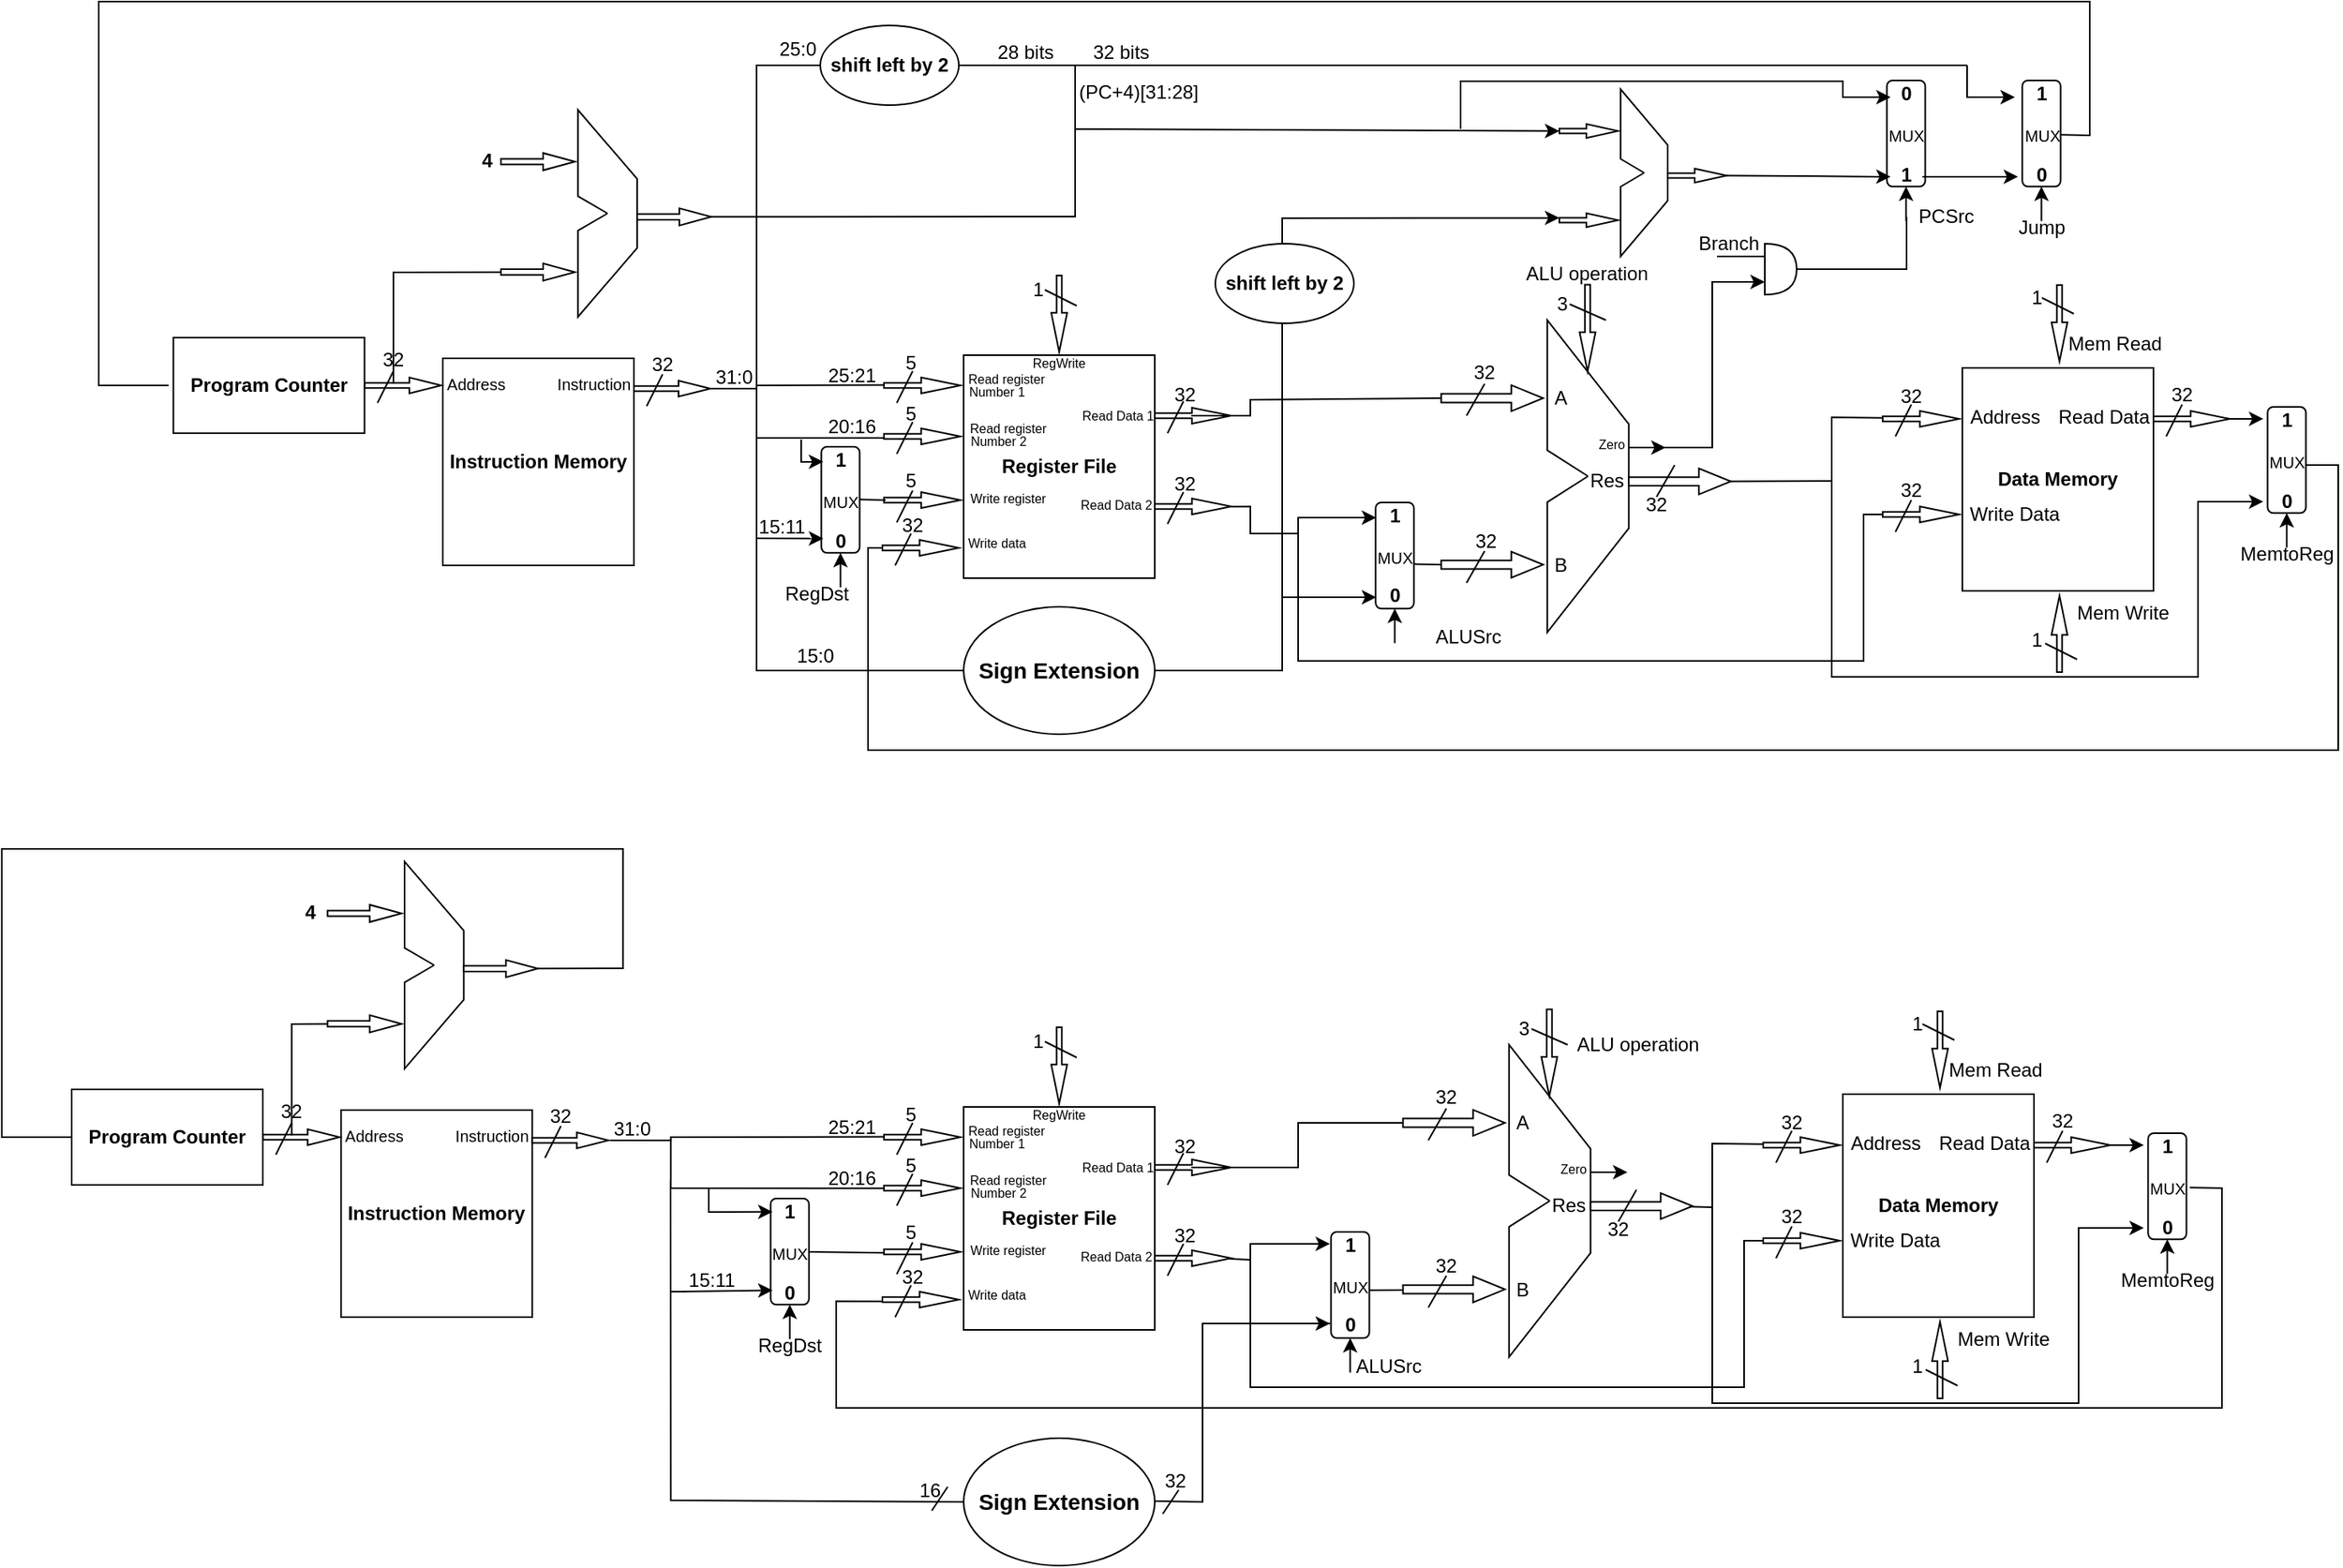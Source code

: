 <mxfile version="25.0.0">
  <diagram name="Page-1" id="ahkbX__HbzmorD61LLsi">
    <mxGraphModel dx="3434" dy="2292" grid="1" gridSize="10" guides="1" tooltips="1" connect="1" arrows="1" fold="1" page="1" pageScale="1" pageWidth="850" pageHeight="1100" math="0" shadow="0">
      <root>
        <mxCell id="0" />
        <mxCell id="1" parent="0" />
        <mxCell id="EhfS3hLfAL1PqbgcSTiK-24" value="" style="endArrow=none;html=1;rounded=0;entryX=0;entryY=0.5;entryDx=0;entryDy=0;exitX=1;exitY=0.5;exitDx=0;exitDy=0;" parent="1" edge="1">
          <mxGeometry width="50" height="50" relative="1" as="geometry">
            <mxPoint x="779.0" y="-156.33" as="sourcePoint" />
            <mxPoint x="-409.16" y="1" as="targetPoint" />
            <Array as="points">
              <mxPoint x="797" y="-156" />
              <mxPoint x="797" y="-240" />
              <mxPoint x="677" y="-240" />
              <mxPoint x="597" y="-240" />
              <mxPoint x="-3" y="-240" />
              <mxPoint x="-453" y="-240" />
              <mxPoint x="-453" y="1" />
            </Array>
          </mxGeometry>
        </mxCell>
        <mxCell id="EhfS3hLfAL1PqbgcSTiK-26" value="&lt;b&gt;4&lt;/b&gt;" style="text;html=1;align=center;verticalAlign=middle;whiteSpace=wrap;rounded=0;" parent="1" vertex="1">
          <mxGeometry x="-239" y="-155" width="60" height="30" as="geometry" />
        </mxCell>
        <mxCell id="EhfS3hLfAL1PqbgcSTiK-62" value="" style="group" parent="1" vertex="1" connectable="0">
          <mxGeometry x="-406.16" y="-172" width="426.16" height="286" as="geometry" />
        </mxCell>
        <mxCell id="fspLrODclx2UsOWjgFe7-22" value="Program Counter" style="rounded=0;whiteSpace=wrap;html=1;fontStyle=1" parent="EhfS3hLfAL1PqbgcSTiK-62" vertex="1">
          <mxGeometry y="143" width="120" height="60" as="geometry" />
        </mxCell>
        <mxCell id="EhfS3hLfAL1PqbgcSTiK-16" value="" style="group" parent="EhfS3hLfAL1PqbgcSTiK-62" vertex="1" connectable="0">
          <mxGeometry x="108.16" y="142" width="229" height="144" as="geometry" />
        </mxCell>
        <mxCell id="fspLrODclx2UsOWjgFe7-21" value="Instruction Memory" style="rounded=0;whiteSpace=wrap;html=1;fontStyle=1" parent="EhfS3hLfAL1PqbgcSTiK-16" vertex="1">
          <mxGeometry x="61" y="14" width="120" height="130" as="geometry" />
        </mxCell>
        <mxCell id="EhfS3hLfAL1PqbgcSTiK-4" value="" style="group" parent="EhfS3hLfAL1PqbgcSTiK-16" vertex="1" connectable="0">
          <mxGeometry x="181" y="24" width="48" height="20" as="geometry" />
        </mxCell>
        <mxCell id="fspLrODclx2UsOWjgFe7-24" value="" style="html=1;shadow=0;dashed=0;align=center;verticalAlign=middle;shape=mxgraph.arrows2.arrow;dy=0.67;dx=20;notch=0;movable=1;resizable=1;rotatable=1;deletable=1;editable=1;locked=0;connectable=1;fontStyle=1" parent="EhfS3hLfAL1PqbgcSTiK-4" vertex="1">
          <mxGeometry y="4" width="48" height="10" as="geometry" />
        </mxCell>
        <mxCell id="EhfS3hLfAL1PqbgcSTiK-1" value="" style="endArrow=none;html=1;rounded=0;" parent="EhfS3hLfAL1PqbgcSTiK-4" edge="1">
          <mxGeometry width="50" height="50" relative="1" as="geometry">
            <mxPoint x="8" y="20" as="sourcePoint" />
            <mxPoint x="18" as="targetPoint" />
          </mxGeometry>
        </mxCell>
        <mxCell id="EhfS3hLfAL1PqbgcSTiK-5" value="" style="group" parent="EhfS3hLfAL1PqbgcSTiK-16" vertex="1" connectable="0">
          <mxGeometry x="12" y="22" width="48" height="20" as="geometry" />
        </mxCell>
        <mxCell id="EhfS3hLfAL1PqbgcSTiK-6" value="" style="html=1;shadow=0;dashed=0;align=center;verticalAlign=middle;shape=mxgraph.arrows2.arrow;dy=0.67;dx=20;notch=0;movable=1;resizable=1;rotatable=1;deletable=1;editable=1;locked=0;connectable=1;fontStyle=1" parent="EhfS3hLfAL1PqbgcSTiK-5" vertex="1">
          <mxGeometry y="4" width="48" height="10" as="geometry" />
        </mxCell>
        <mxCell id="EhfS3hLfAL1PqbgcSTiK-7" value="" style="endArrow=none;html=1;rounded=0;" parent="EhfS3hLfAL1PqbgcSTiK-5" edge="1">
          <mxGeometry width="50" height="50" relative="1" as="geometry">
            <mxPoint x="8" y="20" as="sourcePoint" />
            <mxPoint x="18" as="targetPoint" />
          </mxGeometry>
        </mxCell>
        <mxCell id="EhfS3hLfAL1PqbgcSTiK-8" value="&lt;font style=&quot;font-size: 10px;&quot;&gt;Address&lt;/font&gt;" style="text;html=1;align=center;verticalAlign=middle;whiteSpace=wrap;rounded=0;" parent="EhfS3hLfAL1PqbgcSTiK-16" vertex="1">
          <mxGeometry x="52" y="15" width="60" height="30" as="geometry" />
        </mxCell>
        <mxCell id="EhfS3hLfAL1PqbgcSTiK-9" value="32" style="text;html=1;align=center;verticalAlign=middle;whiteSpace=wrap;rounded=0;" parent="EhfS3hLfAL1PqbgcSTiK-16" vertex="1">
          <mxGeometry width="60" height="30" as="geometry" />
        </mxCell>
        <mxCell id="EhfS3hLfAL1PqbgcSTiK-10" value="32" style="text;html=1;align=center;verticalAlign=middle;whiteSpace=wrap;rounded=0;" parent="EhfS3hLfAL1PqbgcSTiK-16" vertex="1">
          <mxGeometry x="169" y="3" width="60" height="30" as="geometry" />
        </mxCell>
        <mxCell id="EhfS3hLfAL1PqbgcSTiK-11" value="&lt;font style=&quot;font-size: 10px;&quot;&gt;Instruction&lt;/font&gt;" style="text;html=1;align=center;verticalAlign=middle;whiteSpace=wrap;rounded=0;" parent="EhfS3hLfAL1PqbgcSTiK-16" vertex="1">
          <mxGeometry x="126" y="15" width="60" height="30" as="geometry" />
        </mxCell>
        <mxCell id="EhfS3hLfAL1PqbgcSTiK-18" value="" style="group" parent="EhfS3hLfAL1PqbgcSTiK-62" vertex="1" connectable="0">
          <mxGeometry x="205.66" width="132" height="130" as="geometry" />
        </mxCell>
        <mxCell id="fspLrODclx2UsOWjgFe7-55" value="" style="endArrow=none;html=1;rounded=0;" parent="EhfS3hLfAL1PqbgcSTiK-18" edge="1">
          <mxGeometry width="50" height="50" relative="1" as="geometry">
            <mxPoint x="66.93" y="65" as="sourcePoint" />
            <mxPoint x="66.93" y="65" as="targetPoint" />
            <Array as="points">
              <mxPoint x="48.338" y="75.833" />
              <mxPoint x="48.338" y="130" />
              <mxPoint x="85.521" y="86.667" />
              <mxPoint x="85.521" y="43.333" />
              <mxPoint x="48.338" />
              <mxPoint x="48.338" y="54.167" />
            </Array>
          </mxGeometry>
        </mxCell>
        <mxCell id="EhfS3hLfAL1PqbgcSTiK-17" value="" style="group" parent="EhfS3hLfAL1PqbgcSTiK-18" vertex="1" connectable="0">
          <mxGeometry y="27.083" width="132" height="80.167" as="geometry" />
        </mxCell>
        <mxCell id="fspLrODclx2UsOWjgFe7-52" value="" style="html=1;shadow=0;dashed=0;align=center;verticalAlign=middle;shape=mxgraph.arrows2.arrow;dy=0.67;dx=20;notch=0;movable=1;resizable=1;rotatable=1;deletable=1;editable=1;locked=0;connectable=1;" parent="EhfS3hLfAL1PqbgcSTiK-17" vertex="1">
          <mxGeometry width="46.479" height="10.833" as="geometry" />
        </mxCell>
        <mxCell id="fspLrODclx2UsOWjgFe7-53" value="" style="html=1;shadow=0;dashed=0;align=center;verticalAlign=middle;shape=mxgraph.arrows2.arrow;dy=0.67;dx=20;notch=0;movable=1;resizable=1;rotatable=1;deletable=1;editable=1;locked=0;connectable=1;" parent="EhfS3hLfAL1PqbgcSTiK-17" vertex="1">
          <mxGeometry y="69.333" width="46.479" height="10.833" as="geometry" />
        </mxCell>
        <mxCell id="fspLrODclx2UsOWjgFe7-54" value="" style="html=1;shadow=0;dashed=0;align=center;verticalAlign=middle;shape=mxgraph.arrows2.arrow;dy=0.67;dx=20;notch=0;movable=1;resizable=1;rotatable=1;deletable=1;editable=1;locked=0;connectable=1;" parent="EhfS3hLfAL1PqbgcSTiK-17" vertex="1">
          <mxGeometry x="85.521" y="34.667" width="46.479" height="10.833" as="geometry" />
        </mxCell>
        <mxCell id="EhfS3hLfAL1PqbgcSTiK-25" value="" style="endArrow=none;html=1;rounded=0;exitX=0.5;exitY=1;exitDx=0;exitDy=0;entryX=0;entryY=0.5;entryDx=0;entryDy=0;entryPerimeter=0;" parent="EhfS3hLfAL1PqbgcSTiK-62" source="EhfS3hLfAL1PqbgcSTiK-9" target="fspLrODclx2UsOWjgFe7-53" edge="1">
          <mxGeometry width="50" height="50" relative="1" as="geometry">
            <mxPoint x="176.16" y="122" as="sourcePoint" />
            <mxPoint x="256.16" y="112" as="targetPoint" />
            <Array as="points">
              <mxPoint x="138.16" y="102" />
            </Array>
          </mxGeometry>
        </mxCell>
        <mxCell id="kPrliXdwBTatnAJakIU0-32" value="31:0" style="text;html=1;align=center;verticalAlign=middle;whiteSpace=wrap;rounded=0;" parent="EhfS3hLfAL1PqbgcSTiK-62" vertex="1">
          <mxGeometry x="322.16" y="153" width="60" height="30" as="geometry" />
        </mxCell>
        <mxCell id="UkTgxWB1Igg4LFEnIDUK-82" value="15:11" style="text;html=1;align=center;verticalAlign=middle;whiteSpace=wrap;rounded=0;" vertex="1" parent="EhfS3hLfAL1PqbgcSTiK-62">
          <mxGeometry x="352.16" y="247" width="60" height="30" as="geometry" />
        </mxCell>
        <mxCell id="EhfS3hLfAL1PqbgcSTiK-105" value="" style="group" parent="1" vertex="1" connectable="0">
          <mxGeometry x="27" y="-62" width="232" height="206" as="geometry" />
        </mxCell>
        <mxCell id="EhfS3hLfAL1PqbgcSTiK-97" value="" style="group" parent="EhfS3hLfAL1PqbgcSTiK-105" vertex="1" connectable="0">
          <mxGeometry y="34" width="232" height="172" as="geometry" />
        </mxCell>
        <mxCell id="fspLrODclx2UsOWjgFe7-41" value="Register File" style="rounded=0;whiteSpace=wrap;html=1;fontStyle=1" parent="EhfS3hLfAL1PqbgcSTiK-97" vertex="1">
          <mxGeometry x="63" y="10" width="120" height="140" as="geometry" />
        </mxCell>
        <mxCell id="EhfS3hLfAL1PqbgcSTiK-20" value="" style="group" parent="EhfS3hLfAL1PqbgcSTiK-97" vertex="1" connectable="0">
          <mxGeometry x="13" y="20" width="48" height="20" as="geometry" />
        </mxCell>
        <mxCell id="EhfS3hLfAL1PqbgcSTiK-21" value="" style="html=1;shadow=0;dashed=0;align=center;verticalAlign=middle;shape=mxgraph.arrows2.arrow;dy=0.67;dx=24.67;notch=0;movable=1;resizable=1;rotatable=1;deletable=1;editable=1;locked=0;connectable=1;fontStyle=1" parent="EhfS3hLfAL1PqbgcSTiK-20" vertex="1">
          <mxGeometry y="4" width="48" height="10" as="geometry" />
        </mxCell>
        <mxCell id="EhfS3hLfAL1PqbgcSTiK-22" value="" style="endArrow=none;html=1;rounded=0;" parent="EhfS3hLfAL1PqbgcSTiK-20" edge="1">
          <mxGeometry width="50" height="50" relative="1" as="geometry">
            <mxPoint x="8" y="20" as="sourcePoint" />
            <mxPoint x="18" as="targetPoint" />
          </mxGeometry>
        </mxCell>
        <mxCell id="EhfS3hLfAL1PqbgcSTiK-65" value="" style="group" parent="EhfS3hLfAL1PqbgcSTiK-97" vertex="1" connectable="0">
          <mxGeometry x="13" y="52" width="48" height="20" as="geometry" />
        </mxCell>
        <mxCell id="EhfS3hLfAL1PqbgcSTiK-66" value="" style="html=1;shadow=0;dashed=0;align=center;verticalAlign=middle;shape=mxgraph.arrows2.arrow;dy=0.67;dx=24.67;notch=0;movable=1;resizable=1;rotatable=1;deletable=1;editable=1;locked=0;connectable=1;fontStyle=1" parent="EhfS3hLfAL1PqbgcSTiK-65" vertex="1">
          <mxGeometry y="4" width="48" height="10" as="geometry" />
        </mxCell>
        <mxCell id="EhfS3hLfAL1PqbgcSTiK-67" value="" style="endArrow=none;html=1;rounded=0;" parent="EhfS3hLfAL1PqbgcSTiK-65" edge="1">
          <mxGeometry width="50" height="50" relative="1" as="geometry">
            <mxPoint x="8" y="20" as="sourcePoint" />
            <mxPoint x="18" as="targetPoint" />
          </mxGeometry>
        </mxCell>
        <mxCell id="EhfS3hLfAL1PqbgcSTiK-68" value="" style="group" parent="EhfS3hLfAL1PqbgcSTiK-97" vertex="1" connectable="0">
          <mxGeometry x="13" y="95" width="48" height="20" as="geometry" />
        </mxCell>
        <mxCell id="EhfS3hLfAL1PqbgcSTiK-69" value="" style="html=1;shadow=0;dashed=0;align=center;verticalAlign=middle;shape=mxgraph.arrows2.arrow;dy=0.67;dx=24.67;notch=0;movable=1;resizable=1;rotatable=1;deletable=1;editable=1;locked=0;connectable=1;fontStyle=1" parent="EhfS3hLfAL1PqbgcSTiK-68" vertex="1">
          <mxGeometry y="1" width="48" height="10" as="geometry" />
        </mxCell>
        <mxCell id="EhfS3hLfAL1PqbgcSTiK-70" value="" style="endArrow=none;html=1;rounded=0;" parent="EhfS3hLfAL1PqbgcSTiK-68" edge="1">
          <mxGeometry width="50" height="50" relative="1" as="geometry">
            <mxPoint x="8" y="20" as="sourcePoint" />
            <mxPoint x="18" as="targetPoint" />
          </mxGeometry>
        </mxCell>
        <mxCell id="EhfS3hLfAL1PqbgcSTiK-71" value="" style="group" parent="EhfS3hLfAL1PqbgcSTiK-97" vertex="1" connectable="0">
          <mxGeometry x="12" y="122" width="48" height="20" as="geometry" />
        </mxCell>
        <mxCell id="EhfS3hLfAL1PqbgcSTiK-72" value="" style="html=1;shadow=0;dashed=0;align=center;verticalAlign=middle;shape=mxgraph.arrows2.arrow;dy=0.67;dx=24.67;notch=0;movable=1;resizable=1;rotatable=1;deletable=1;editable=1;locked=0;connectable=1;fontStyle=1" parent="EhfS3hLfAL1PqbgcSTiK-71" vertex="1">
          <mxGeometry y="4" width="48" height="10" as="geometry" />
        </mxCell>
        <mxCell id="EhfS3hLfAL1PqbgcSTiK-73" value="" style="endArrow=none;html=1;rounded=0;" parent="EhfS3hLfAL1PqbgcSTiK-71" edge="1">
          <mxGeometry width="50" height="50" relative="1" as="geometry">
            <mxPoint x="8" y="20" as="sourcePoint" />
            <mxPoint x="18" as="targetPoint" />
          </mxGeometry>
        </mxCell>
        <mxCell id="EhfS3hLfAL1PqbgcSTiK-74" value="" style="group" parent="EhfS3hLfAL1PqbgcSTiK-97" vertex="1" connectable="0">
          <mxGeometry x="183" y="39" width="48" height="20" as="geometry" />
        </mxCell>
        <mxCell id="EhfS3hLfAL1PqbgcSTiK-75" value="" style="html=1;shadow=0;dashed=0;align=center;verticalAlign=middle;shape=mxgraph.arrows2.arrow;dy=0.67;dx=24.67;notch=0;movable=1;resizable=1;rotatable=1;deletable=1;editable=1;locked=0;connectable=1;fontStyle=1" parent="EhfS3hLfAL1PqbgcSTiK-74" vertex="1">
          <mxGeometry y="4" width="48" height="10" as="geometry" />
        </mxCell>
        <mxCell id="EhfS3hLfAL1PqbgcSTiK-76" value="" style="endArrow=none;html=1;rounded=0;" parent="EhfS3hLfAL1PqbgcSTiK-74" edge="1">
          <mxGeometry width="50" height="50" relative="1" as="geometry">
            <mxPoint x="8" y="20" as="sourcePoint" />
            <mxPoint x="18" as="targetPoint" />
          </mxGeometry>
        </mxCell>
        <mxCell id="EhfS3hLfAL1PqbgcSTiK-77" value="" style="group" parent="EhfS3hLfAL1PqbgcSTiK-97" vertex="1" connectable="0">
          <mxGeometry x="183" y="96" width="48" height="20" as="geometry" />
        </mxCell>
        <mxCell id="EhfS3hLfAL1PqbgcSTiK-78" value="" style="html=1;shadow=0;dashed=0;align=center;verticalAlign=middle;shape=mxgraph.arrows2.arrow;dy=0.67;dx=24.67;notch=0;movable=1;resizable=1;rotatable=1;deletable=1;editable=1;locked=0;connectable=1;fontStyle=1" parent="EhfS3hLfAL1PqbgcSTiK-77" vertex="1">
          <mxGeometry y="4" width="48" height="10" as="geometry" />
        </mxCell>
        <mxCell id="EhfS3hLfAL1PqbgcSTiK-79" value="" style="endArrow=none;html=1;rounded=0;" parent="EhfS3hLfAL1PqbgcSTiK-77" edge="1">
          <mxGeometry width="50" height="50" relative="1" as="geometry">
            <mxPoint x="8" y="20" as="sourcePoint" />
            <mxPoint x="18" as="targetPoint" />
          </mxGeometry>
        </mxCell>
        <mxCell id="EhfS3hLfAL1PqbgcSTiK-80" value="5" style="text;html=1;align=center;verticalAlign=middle;whiteSpace=wrap;rounded=0;fontFamily=Helvetica;fontSize=12;fontColor=default;" parent="EhfS3hLfAL1PqbgcSTiK-97" vertex="1">
          <mxGeometry width="60" height="30" as="geometry" />
        </mxCell>
        <mxCell id="EhfS3hLfAL1PqbgcSTiK-81" value="5" style="text;html=1;align=center;verticalAlign=middle;whiteSpace=wrap;rounded=0;fontFamily=Helvetica;fontSize=12;fontColor=default;" parent="EhfS3hLfAL1PqbgcSTiK-97" vertex="1">
          <mxGeometry y="32" width="60" height="30" as="geometry" />
        </mxCell>
        <mxCell id="EhfS3hLfAL1PqbgcSTiK-82" value="5" style="text;html=1;align=center;verticalAlign=middle;whiteSpace=wrap;rounded=0;fontFamily=Helvetica;fontSize=12;fontColor=default;" parent="EhfS3hLfAL1PqbgcSTiK-97" vertex="1">
          <mxGeometry y="74" width="60" height="30" as="geometry" />
        </mxCell>
        <mxCell id="EhfS3hLfAL1PqbgcSTiK-83" value="32" style="text;html=1;align=center;verticalAlign=middle;whiteSpace=wrap;rounded=0;fontFamily=Helvetica;fontSize=12;fontColor=default;" parent="EhfS3hLfAL1PqbgcSTiK-97" vertex="1">
          <mxGeometry x="1" y="102" width="60" height="30" as="geometry" />
        </mxCell>
        <mxCell id="EhfS3hLfAL1PqbgcSTiK-85" value="32" style="text;html=1;align=center;verticalAlign=middle;whiteSpace=wrap;rounded=0;fontFamily=Helvetica;fontSize=12;fontColor=default;" parent="EhfS3hLfAL1PqbgcSTiK-97" vertex="1">
          <mxGeometry x="172" y="20" width="60" height="30" as="geometry" />
        </mxCell>
        <mxCell id="EhfS3hLfAL1PqbgcSTiK-86" value="32" style="text;html=1;align=center;verticalAlign=middle;whiteSpace=wrap;rounded=0;fontFamily=Helvetica;fontSize=12;fontColor=default;" parent="EhfS3hLfAL1PqbgcSTiK-97" vertex="1">
          <mxGeometry x="172" y="76" width="60" height="30" as="geometry" />
        </mxCell>
        <mxCell id="EhfS3hLfAL1PqbgcSTiK-88" value="&lt;font style=&quot;font-size: 8px;&quot;&gt;Read register&lt;/font&gt;" style="text;html=1;align=center;verticalAlign=middle;whiteSpace=wrap;rounded=0;fontFamily=Helvetica;fontSize=12;fontColor=default;" parent="EhfS3hLfAL1PqbgcSTiK-97" vertex="1">
          <mxGeometry x="60" y="9" width="60" height="30" as="geometry" />
        </mxCell>
        <mxCell id="EhfS3hLfAL1PqbgcSTiK-90" value="&lt;font style=&quot;font-size: 8px;&quot;&gt;Read register&lt;/font&gt;" style="text;html=1;align=center;verticalAlign=middle;whiteSpace=wrap;rounded=0;fontFamily=Helvetica;fontSize=12;fontColor=default;" parent="EhfS3hLfAL1PqbgcSTiK-97" vertex="1">
          <mxGeometry x="61" y="40" width="60" height="30" as="geometry" />
        </mxCell>
        <mxCell id="EhfS3hLfAL1PqbgcSTiK-91" value="&lt;font style=&quot;font-size: 8px;&quot;&gt;Write register&lt;/font&gt;" style="text;html=1;align=center;verticalAlign=middle;whiteSpace=wrap;rounded=0;fontFamily=Helvetica;fontSize=12;fontColor=default;" parent="EhfS3hLfAL1PqbgcSTiK-97" vertex="1">
          <mxGeometry x="61" y="84" width="60" height="30" as="geometry" />
        </mxCell>
        <mxCell id="EhfS3hLfAL1PqbgcSTiK-92" value="&lt;font style=&quot;font-size: 8px;&quot;&gt;Write data&lt;/font&gt;" style="text;html=1;align=center;verticalAlign=middle;whiteSpace=wrap;rounded=0;fontFamily=Helvetica;fontSize=12;fontColor=default;" parent="EhfS3hLfAL1PqbgcSTiK-97" vertex="1">
          <mxGeometry x="54" y="112" width="60" height="30" as="geometry" />
        </mxCell>
        <mxCell id="EhfS3hLfAL1PqbgcSTiK-93" value="&lt;font style=&quot;font-size: 8px;&quot;&gt;Number 1&lt;/font&gt;" style="text;html=1;align=center;verticalAlign=middle;whiteSpace=wrap;rounded=0;fontFamily=Helvetica;fontSize=12;fontColor=default;" parent="EhfS3hLfAL1PqbgcSTiK-97" vertex="1">
          <mxGeometry x="54" y="17" width="60" height="30" as="geometry" />
        </mxCell>
        <mxCell id="EhfS3hLfAL1PqbgcSTiK-94" value="&lt;span style=&quot;font-size: 8px;&quot;&gt;Number 2&lt;/span&gt;" style="text;html=1;align=center;verticalAlign=middle;whiteSpace=wrap;rounded=0;" parent="EhfS3hLfAL1PqbgcSTiK-97" vertex="1">
          <mxGeometry x="55" y="48" width="60" height="30" as="geometry" />
        </mxCell>
        <mxCell id="EhfS3hLfAL1PqbgcSTiK-95" value="&lt;span style=&quot;font-size: 8px;&quot;&gt;Read Data 1&lt;/span&gt;" style="text;html=1;align=center;verticalAlign=middle;whiteSpace=wrap;rounded=0;" parent="EhfS3hLfAL1PqbgcSTiK-97" vertex="1">
          <mxGeometry x="130" y="32" width="60" height="30" as="geometry" />
        </mxCell>
        <mxCell id="EhfS3hLfAL1PqbgcSTiK-96" value="&lt;font style=&quot;font-size: 8px;&quot;&gt;Read Data 2&lt;/font&gt;" style="text;html=1;align=center;verticalAlign=middle;whiteSpace=wrap;rounded=0;" parent="EhfS3hLfAL1PqbgcSTiK-97" vertex="1">
          <mxGeometry x="129" y="88" width="60" height="30" as="geometry" />
        </mxCell>
        <mxCell id="EhfS3hLfAL1PqbgcSTiK-103" value="&lt;font style=&quot;font-size: 8px;&quot;&gt;RegWrite&lt;/font&gt;" style="text;html=1;align=center;verticalAlign=middle;whiteSpace=wrap;rounded=0;" parent="EhfS3hLfAL1PqbgcSTiK-97" vertex="1">
          <mxGeometry x="93" y="-1" width="60" height="30" as="geometry" />
        </mxCell>
        <mxCell id="kPrliXdwBTatnAJakIU0-56" value="25:21" style="text;html=1;align=center;verticalAlign=middle;whiteSpace=wrap;rounded=0;" parent="EhfS3hLfAL1PqbgcSTiK-97" vertex="1">
          <mxGeometry x="-37" y="8" width="60" height="30" as="geometry" />
        </mxCell>
        <mxCell id="kPrliXdwBTatnAJakIU0-57" value="20:16" style="text;html=1;align=center;verticalAlign=middle;whiteSpace=wrap;rounded=0;" parent="EhfS3hLfAL1PqbgcSTiK-97" vertex="1">
          <mxGeometry x="-37" y="40" width="60" height="30" as="geometry" />
        </mxCell>
        <mxCell id="UkTgxWB1Igg4LFEnIDUK-71" value="" style="group" vertex="1" connectable="0" parent="EhfS3hLfAL1PqbgcSTiK-97">
          <mxGeometry x="-39.0" y="63" width="50" height="110" as="geometry" />
        </mxCell>
        <mxCell id="UkTgxWB1Igg4LFEnIDUK-72" value="" style="rounded=1;whiteSpace=wrap;html=1;rotation=-90;" vertex="1" parent="UkTgxWB1Igg4LFEnIDUK-71">
          <mxGeometry x="-8.65" y="25.781" width="66.667" height="24.062" as="geometry" />
        </mxCell>
        <mxCell id="UkTgxWB1Igg4LFEnIDUK-73" value="&lt;font style=&quot;font-size: 10px;&quot;&gt;&lt;font style=&quot;&quot;&gt;M&lt;/font&gt;&lt;/font&gt;&lt;font style=&quot;background-color: initial; font-size: 10px;&quot;&gt;&lt;span style=&quot;background-color: initial;&quot;&gt;U&lt;/span&gt;&lt;/font&gt;&lt;span style=&quot;background-color: initial; font-size: 10px;&quot;&gt;X&lt;/span&gt;" style="text;html=1;align=center;verticalAlign=middle;whiteSpace=wrap;rounded=0;fontStyle=0" vertex="1" parent="UkTgxWB1Igg4LFEnIDUK-71">
          <mxGeometry x="11.217" y="25.781" width="27.567" height="25.781" as="geometry" />
        </mxCell>
        <mxCell id="UkTgxWB1Igg4LFEnIDUK-74" value="" style="endArrow=classic;html=1;rounded=0;entryX=0;entryY=0.5;entryDx=0;entryDy=0;" edge="1" parent="UkTgxWB1Igg4LFEnIDUK-71" target="UkTgxWB1Igg4LFEnIDUK-72">
          <mxGeometry width="50" height="50" relative="1" as="geometry">
            <mxPoint x="24.683" y="92.812" as="sourcePoint" />
            <mxPoint x="33.017" y="101.406" as="targetPoint" />
          </mxGeometry>
        </mxCell>
        <mxCell id="UkTgxWB1Igg4LFEnIDUK-75" value="RegDst" style="text;html=1;align=center;verticalAlign=middle;whiteSpace=wrap;rounded=0;" vertex="1" parent="UkTgxWB1Igg4LFEnIDUK-71">
          <mxGeometry x="-15" y="84.219" width="50" height="25.781" as="geometry" />
        </mxCell>
        <mxCell id="UkTgxWB1Igg4LFEnIDUK-76" value="&lt;b&gt;1&lt;/b&gt;" style="text;html=1;align=center;verticalAlign=middle;whiteSpace=wrap;rounded=0;" vertex="1" parent="UkTgxWB1Igg4LFEnIDUK-71">
          <mxGeometry width="50" height="25.781" as="geometry" />
        </mxCell>
        <mxCell id="UkTgxWB1Igg4LFEnIDUK-77" value="&lt;b&gt;0&lt;/b&gt;" style="text;html=1;align=center;verticalAlign=middle;whiteSpace=wrap;rounded=0;" vertex="1" parent="UkTgxWB1Igg4LFEnIDUK-71">
          <mxGeometry y="50" width="50" height="27.34" as="geometry" />
        </mxCell>
        <mxCell id="UkTgxWB1Igg4LFEnIDUK-78" value="" style="endArrow=classic;html=1;rounded=0;entryX=0.277;entryY=0.5;entryDx=0;entryDy=0;entryPerimeter=0;exitX=0;exitY=0;exitDx=0;exitDy=0;" edge="1" parent="EhfS3hLfAL1PqbgcSTiK-97" source="UkTgxWB1Igg4LFEnIDUK-76">
          <mxGeometry width="50" height="50" relative="1" as="geometry">
            <mxPoint x="-47" y="78" as="sourcePoint" />
            <mxPoint x="-25.15" y="76.891" as="targetPoint" />
            <Array as="points">
              <mxPoint x="-39" y="77" />
            </Array>
          </mxGeometry>
        </mxCell>
        <mxCell id="UkTgxWB1Igg4LFEnIDUK-79" value="" style="endArrow=classic;html=1;rounded=0;entryX=0.277;entryY=0.444;entryDx=0;entryDy=0;entryPerimeter=0;" edge="1" parent="EhfS3hLfAL1PqbgcSTiK-97" target="UkTgxWB1Igg4LFEnIDUK-77">
          <mxGeometry width="50" height="50" relative="1" as="geometry">
            <mxPoint x="-67" y="125" as="sourcePoint" />
            <mxPoint x="-5.16" y="96" as="targetPoint" />
          </mxGeometry>
        </mxCell>
        <mxCell id="UkTgxWB1Igg4LFEnIDUK-83" value="" style="endArrow=none;html=1;rounded=0;exitX=1;exitY=0.5;exitDx=0;exitDy=0;entryX=0.25;entryY=0;entryDx=0;entryDy=0;" edge="1" parent="EhfS3hLfAL1PqbgcSTiK-97">
          <mxGeometry width="50" height="50" relative="1" as="geometry">
            <mxPoint x="-2.217" y="100.672" as="sourcePoint" />
            <mxPoint x="14" y="101" as="targetPoint" />
          </mxGeometry>
        </mxCell>
        <mxCell id="EhfS3hLfAL1PqbgcSTiK-98" value="" style="group;rotation=-90;" parent="EhfS3hLfAL1PqbgcSTiK-105" vertex="1" connectable="0">
          <mxGeometry x="100" y="9" width="48" height="30" as="geometry" />
        </mxCell>
        <mxCell id="EhfS3hLfAL1PqbgcSTiK-99" value="" style="html=1;shadow=0;dashed=0;align=center;verticalAlign=middle;shape=mxgraph.arrows2.arrow;dy=0.67;dx=24.67;notch=0;movable=1;resizable=1;rotatable=1;deletable=1;editable=1;locked=0;connectable=1;fontStyle=1;rotation=90;" parent="EhfS3hLfAL1PqbgcSTiK-98" vertex="1">
          <mxGeometry x="-1" y="4" width="48" height="10" as="geometry" />
        </mxCell>
        <mxCell id="EhfS3hLfAL1PqbgcSTiK-100" value="" style="endArrow=none;html=1;rounded=0;" parent="EhfS3hLfAL1PqbgcSTiK-98" edge="1">
          <mxGeometry width="50" height="50" relative="1" as="geometry">
            <mxPoint x="34" y="4" as="sourcePoint" />
            <mxPoint x="14" y="-6" as="targetPoint" />
          </mxGeometry>
        </mxCell>
        <mxCell id="EhfS3hLfAL1PqbgcSTiK-102" value="1" style="text;html=1;align=center;verticalAlign=middle;whiteSpace=wrap;rounded=0;" parent="EhfS3hLfAL1PqbgcSTiK-98" vertex="1">
          <mxGeometry x="-20" y="-21" width="60" height="30" as="geometry" />
        </mxCell>
        <mxCell id="kPrliXdwBTatnAJakIU0-25" value="" style="group" parent="1" vertex="1" connectable="0">
          <mxGeometry x="431" y="-55" width="200" height="211" as="geometry" />
        </mxCell>
        <mxCell id="EhfS3hLfAL1PqbgcSTiK-27" value="" style="group" parent="kPrliXdwBTatnAJakIU0-25" vertex="1" connectable="0">
          <mxGeometry x="-41.182" y="15" width="181.818" height="196" as="geometry" />
        </mxCell>
        <mxCell id="EhfS3hLfAL1PqbgcSTiK-28" value="" style="endArrow=none;html=1;rounded=0;" parent="EhfS3hLfAL1PqbgcSTiK-27" edge="1">
          <mxGeometry width="50" height="50" relative="1" as="geometry">
            <mxPoint x="92.19" y="98" as="sourcePoint" />
            <mxPoint x="92.19" y="98" as="targetPoint" />
            <Array as="points">
              <mxPoint x="66.581" y="114.333" />
              <mxPoint x="66.581" y="196" />
              <mxPoint x="117.798" y="130.667" />
              <mxPoint x="117.798" y="65.333" />
              <mxPoint x="66.581" />
              <mxPoint x="66.581" y="81.667" />
            </Array>
          </mxGeometry>
        </mxCell>
        <mxCell id="EhfS3hLfAL1PqbgcSTiK-29" value="" style="group" parent="EhfS3hLfAL1PqbgcSTiK-27" vertex="1" connectable="0">
          <mxGeometry y="40.833" width="181.818" height="120.867" as="geometry" />
        </mxCell>
        <mxCell id="EhfS3hLfAL1PqbgcSTiK-30" value="" style="html=1;shadow=0;dashed=0;align=center;verticalAlign=middle;shape=mxgraph.arrows2.arrow;dy=0.67;dx=20;notch=0;movable=1;resizable=1;rotatable=1;deletable=1;editable=1;locked=0;connectable=1;" parent="EhfS3hLfAL1PqbgcSTiK-29" vertex="1">
          <mxGeometry width="64.02" height="16.333" as="geometry" />
        </mxCell>
        <mxCell id="EhfS3hLfAL1PqbgcSTiK-31" value="" style="html=1;shadow=0;dashed=0;align=center;verticalAlign=middle;shape=mxgraph.arrows2.arrow;dy=0.67;dx=20;notch=0;movable=1;resizable=1;rotatable=1;deletable=1;editable=1;locked=0;connectable=1;" parent="EhfS3hLfAL1PqbgcSTiK-29" vertex="1">
          <mxGeometry y="104.533" width="64.02" height="16.333" as="geometry" />
        </mxCell>
        <mxCell id="EhfS3hLfAL1PqbgcSTiK-32" value="" style="html=1;shadow=0;dashed=0;align=center;verticalAlign=middle;shape=mxgraph.arrows2.arrow;dy=0.67;dx=20;notch=0;movable=1;resizable=1;rotatable=1;deletable=1;editable=1;locked=0;connectable=1;" parent="EhfS3hLfAL1PqbgcSTiK-29" vertex="1">
          <mxGeometry x="117.798" y="52.267" width="64.02" height="16.333" as="geometry" />
        </mxCell>
        <mxCell id="kPrliXdwBTatnAJakIU0-15" value="&lt;font style=&quot;font-size: 8px;&quot;&gt;Zero&lt;/font&gt;" style="text;html=1;align=center;verticalAlign=middle;whiteSpace=wrap;rounded=0;" parent="EhfS3hLfAL1PqbgcSTiK-29" vertex="1">
          <mxGeometry x="72.727" y="21.267" width="68.182" height="30" as="geometry" />
        </mxCell>
        <mxCell id="kPrliXdwBTatnAJakIU0-18" value="32" style="text;html=1;align=center;verticalAlign=middle;whiteSpace=wrap;rounded=0;" parent="EhfS3hLfAL1PqbgcSTiK-29" vertex="1">
          <mxGeometry x="101.136" y="60.167" width="68.182" height="30" as="geometry" />
        </mxCell>
        <mxCell id="kPrliXdwBTatnAJakIU0-19" value="Res" style="text;html=1;align=center;verticalAlign=middle;whiteSpace=wrap;rounded=0;" parent="EhfS3hLfAL1PqbgcSTiK-29" vertex="1">
          <mxGeometry x="70.455" y="45.437" width="68.182" height="30" as="geometry" />
        </mxCell>
        <mxCell id="kPrliXdwBTatnAJakIU0-16" value="32" style="text;html=1;align=center;verticalAlign=middle;whiteSpace=wrap;rounded=0;" parent="EhfS3hLfAL1PqbgcSTiK-27" vertex="1">
          <mxGeometry x="-6.818" y="17.83" width="68.182" height="30" as="geometry" />
        </mxCell>
        <mxCell id="kPrliXdwBTatnAJakIU0-7" value="" style="endArrow=classic;html=1;rounded=0;" parent="kPrliXdwBTatnAJakIU0-25" edge="1">
          <mxGeometry width="50" height="50" relative="1" as="geometry">
            <mxPoint x="77" y="95" as="sourcePoint" />
            <mxPoint x="99.727" y="95" as="targetPoint" />
          </mxGeometry>
        </mxCell>
        <mxCell id="kPrliXdwBTatnAJakIU0-8" value="" style="endArrow=none;html=1;rounded=0;" parent="kPrliXdwBTatnAJakIU0-25" edge="1">
          <mxGeometry width="50" height="50" relative="1" as="geometry">
            <mxPoint x="-25.273" y="75" as="sourcePoint" />
            <mxPoint x="-13.909" y="55" as="targetPoint" />
          </mxGeometry>
        </mxCell>
        <mxCell id="kPrliXdwBTatnAJakIU0-9" value="" style="endArrow=none;html=1;rounded=0;" parent="kPrliXdwBTatnAJakIU0-25" edge="1">
          <mxGeometry width="50" height="50" relative="1" as="geometry">
            <mxPoint x="94.045" y="126" as="sourcePoint" />
            <mxPoint x="105.409" y="106" as="targetPoint" />
          </mxGeometry>
        </mxCell>
        <mxCell id="kPrliXdwBTatnAJakIU0-10" value="" style="endArrow=none;html=1;rounded=0;" parent="kPrliXdwBTatnAJakIU0-25" edge="1">
          <mxGeometry width="50" height="50" relative="1" as="geometry">
            <mxPoint x="-25.273" y="180" as="sourcePoint" />
            <mxPoint x="-13.909" y="160" as="targetPoint" />
          </mxGeometry>
        </mxCell>
        <mxCell id="kPrliXdwBTatnAJakIU0-11" value="" style="group;rotation=-90;" parent="kPrliXdwBTatnAJakIU0-25" vertex="1" connectable="0">
          <mxGeometry x="23.591" y="11" width="68.179" height="30" as="geometry" />
        </mxCell>
        <mxCell id="kPrliXdwBTatnAJakIU0-12" value="" style="html=1;shadow=0;dashed=0;align=center;verticalAlign=middle;shape=mxgraph.arrows2.arrow;dy=0.67;dx=24.67;notch=0;movable=1;resizable=1;rotatable=1;deletable=1;editable=1;locked=0;connectable=1;fontStyle=1;rotation=90;" parent="kPrliXdwBTatnAJakIU0-11" vertex="1">
          <mxGeometry x="-0.136" y="4" width="54.545" height="10" as="geometry" />
        </mxCell>
        <mxCell id="kPrliXdwBTatnAJakIU0-13" value="" style="endArrow=none;html=1;rounded=0;" parent="kPrliXdwBTatnAJakIU0-11" edge="1">
          <mxGeometry width="50" height="50" relative="1" as="geometry">
            <mxPoint x="38.636" y="4" as="sourcePoint" />
            <mxPoint x="15.909" y="-6" as="targetPoint" />
          </mxGeometry>
        </mxCell>
        <mxCell id="kPrliXdwBTatnAJakIU0-14" value="3&lt;span style=&quot;color: rgba(0, 0, 0, 0); font-family: monospace; font-size: 0px; text-align: start; text-wrap-mode: nowrap;&quot;&gt;%3CmxGraphModel%3E%3Croot%3E%3CmxCell%20id%3D%220%22%2F%3E%3CmxCell%20id%3D%221%22%20parent%3D%220%22%2F%3E%3CmxCell%20id%3D%222%22%20value%3D%22%22%20style%3D%22group%3Brotation%3D-90%3B%22%20vertex%3D%221%22%20connectable%3D%220%22%20parent%3D%221%22%3E%3CmxGeometry%20x%3D%22881%22%20y%3D%22398%22%20width%3D%2248%22%20height%3D%2230%22%20as%3D%22geometry%22%2F%3E%3C%2FmxCell%3E%3CmxCell%20id%3D%223%22%20value%3D%22%22%20style%3D%22html%3D1%3Bshadow%3D0%3Bdashed%3D0%3Balign%3Dcenter%3BverticalAlign%3Dmiddle%3Bshape%3Dmxgraph.arrows2.arrow%3Bdy%3D0.67%3Bdx%3D24.67%3Bnotch%3D0%3Bmovable%3D1%3Bresizable%3D1%3Brotatable%3D1%3Bdeletable%3D1%3Beditable%3D1%3Blocked%3D0%3Bconnectable%3D1%3BfontStyle%3D1%3Brotation%3D90%3B%22%20vertex%3D%221%22%20parent%3D%222%22%3E%3CmxGeometry%20x%3D%22-1%22%20y%3D%224%22%20width%3D%2248%22%20height%3D%2210%22%20as%3D%22geometry%22%2F%3E%3C%2FmxCell%3E%3CmxCell%20id%3D%224%22%20value%3D%22%22%20style%3D%22endArrow%3Dnone%3Bhtml%3D1%3Brounded%3D0%3B%22%20edge%3D%221%22%20parent%3D%222%22%3E%3CmxGeometry%20width%3D%2250%22%20height%3D%2250%22%20relative%3D%221%22%20as%3D%22geometry%22%3E%3CmxPoint%20x%3D%2234%22%20y%3D%224%22%20as%3D%22sourcePoint%22%2F%3E%3CmxPoint%20x%3D%2214%22%20y%3D%22-6%22%20as%3D%22targetPoint%22%2F%3E%3C%2FmxGeometry%3E%3C%2FmxCell%3E%3CmxCell%20id%3D%225%22%20value%3D%221%22%20style%3D%22text%3Bhtml%3D1%3Balign%3Dcenter%3BverticalAlign%3Dmiddle%3BwhiteSpace%3Dwrap%3Brounded%3D0%3B%22%20vertex%3D%221%22%20parent%3D%222%22%3E%3CmxGeometry%20x%3D%22-20%22%20y%3D%22-21%22%20width%3D%2260%22%20height%3D%2230%22%20as%3D%22geometry%22%2F%3E%3C%2FmxCell%3E%3C%2Froot%3E%3C%2FmxGraphModel%3E&lt;/span&gt;" style="text;html=1;align=center;verticalAlign=middle;whiteSpace=wrap;rounded=0;" parent="kPrliXdwBTatnAJakIU0-11" vertex="1">
          <mxGeometry x="-22.727" y="-21" width="68.182" height="30" as="geometry" />
        </mxCell>
        <mxCell id="kPrliXdwBTatnAJakIU0-24" value="ALU operation" style="text;html=1;align=center;verticalAlign=middle;whiteSpace=wrap;rounded=0;" parent="kPrliXdwBTatnAJakIU0-11" vertex="1">
          <mxGeometry x="-18.73" y="-40" width="90.909" height="30" as="geometry" />
        </mxCell>
        <mxCell id="kPrliXdwBTatnAJakIU0-17" value="32" style="text;html=1;align=center;verticalAlign=middle;whiteSpace=wrap;rounded=0;" parent="kPrliXdwBTatnAJakIU0-25" vertex="1">
          <mxGeometry x="-47" y="138.83" width="68.182" height="30" as="geometry" />
        </mxCell>
        <mxCell id="kPrliXdwBTatnAJakIU0-22" value="A" style="text;html=1;align=center;verticalAlign=middle;whiteSpace=wrap;rounded=0;" parent="kPrliXdwBTatnAJakIU0-25" vertex="1">
          <mxGeometry x="-0.273" y="49" width="68.182" height="30" as="geometry" />
        </mxCell>
        <mxCell id="kPrliXdwBTatnAJakIU0-23" value="B" style="text;html=1;align=center;verticalAlign=middle;whiteSpace=wrap;rounded=0;" parent="kPrliXdwBTatnAJakIU0-25" vertex="1">
          <mxGeometry x="-0.273" y="154" width="68.182" height="30" as="geometry" />
        </mxCell>
        <mxCell id="UkTgxWB1Igg4LFEnIDUK-7" value="" style="endArrow=none;html=1;rounded=0;" edge="1" parent="kPrliXdwBTatnAJakIU0-25">
          <mxGeometry width="50" height="50" relative="1" as="geometry">
            <mxPoint x="132" y="-25" as="sourcePoint" />
            <mxPoint x="162" y="-25" as="targetPoint" />
          </mxGeometry>
        </mxCell>
        <mxCell id="kPrliXdwBTatnAJakIU0-26" value="" style="endArrow=none;html=1;rounded=0;exitX=1;exitY=1;exitDx=0;exitDy=0;entryX=0;entryY=0.5;entryDx=0;entryDy=0;entryPerimeter=0;" parent="1" target="EhfS3hLfAL1PqbgcSTiK-30" edge="1">
          <mxGeometry width="50" height="50" relative="1" as="geometry">
            <mxPoint x="233" y="20" as="sourcePoint" />
            <mxPoint x="340" y="57" as="targetPoint" />
            <Array as="points">
              <mxPoint x="270" y="20" />
              <mxPoint x="270" y="10" />
            </Array>
          </mxGeometry>
        </mxCell>
        <mxCell id="kPrliXdwBTatnAJakIU0-27" value="" style="endArrow=none;html=1;rounded=0;exitX=0.977;exitY=0.972;exitDx=0;exitDy=0;exitPerimeter=0;" parent="1" source="EhfS3hLfAL1PqbgcSTiK-86" edge="1">
          <mxGeometry width="50" height="50" relative="1" as="geometry">
            <mxPoint x="233" y="125" as="sourcePoint" />
            <mxPoint x="270" y="90" as="targetPoint" />
            <Array as="points">
              <mxPoint x="270" y="77" />
            </Array>
          </mxGeometry>
        </mxCell>
        <mxCell id="kPrliXdwBTatnAJakIU0-28" value="" style="endArrow=none;html=1;rounded=0;entryX=0.833;entryY=0.692;entryDx=0;entryDy=0;entryPerimeter=0;" parent="1" target="kPrliXdwBTatnAJakIU0-56" edge="1">
          <mxGeometry width="50" height="50" relative="1" as="geometry">
            <mxPoint x="-70" y="3" as="sourcePoint" />
            <mxPoint x="29.84" y="0.77" as="targetPoint" />
            <Array as="points">
              <mxPoint x="-40" y="3" />
              <mxPoint x="-40" y="1" />
            </Array>
          </mxGeometry>
        </mxCell>
        <mxCell id="kPrliXdwBTatnAJakIU0-30" value="" style="endArrow=none;html=1;rounded=0;exitX=1.051;exitY=-0.039;exitDx=0;exitDy=0;exitPerimeter=0;" parent="1" source="UkTgxWB1Igg4LFEnIDUK-76" edge="1">
          <mxGeometry width="50" height="50" relative="1" as="geometry">
            <mxPoint x="29.84" y="34.15" as="sourcePoint" />
            <mxPoint x="-40" y="3" as="targetPoint" />
            <Array as="points">
              <mxPoint x="-40" y="34" />
            </Array>
          </mxGeometry>
        </mxCell>
        <mxCell id="kPrliXdwBTatnAJakIU0-60" value="" style="group" parent="1" vertex="1" connectable="0">
          <mxGeometry x="464" y="-185" width="105" height="105" as="geometry" />
        </mxCell>
        <mxCell id="kPrliXdwBTatnAJakIU0-61" value="" style="endArrow=none;html=1;rounded=0;" parent="kPrliXdwBTatnAJakIU0-60" edge="1">
          <mxGeometry width="50" height="50" relative="1" as="geometry">
            <mxPoint x="53.239" y="52.5" as="sourcePoint" />
            <mxPoint x="53.239" y="52.5" as="targetPoint" />
            <Array as="points">
              <mxPoint x="38.451" y="61.25" />
              <mxPoint x="38.451" y="105" />
              <mxPoint x="68.028" y="70" />
              <mxPoint x="68.028" y="35" />
              <mxPoint x="38.451" />
              <mxPoint x="38.451" y="43.75" />
            </Array>
          </mxGeometry>
        </mxCell>
        <mxCell id="kPrliXdwBTatnAJakIU0-62" value="" style="group" parent="kPrliXdwBTatnAJakIU0-60" vertex="1" connectable="0">
          <mxGeometry y="21.875" width="105" height="64.75" as="geometry" />
        </mxCell>
        <mxCell id="kPrliXdwBTatnAJakIU0-63" value="" style="html=1;shadow=0;dashed=0;align=center;verticalAlign=middle;shape=mxgraph.arrows2.arrow;dy=0.67;dx=20;notch=0;movable=1;resizable=1;rotatable=1;deletable=1;editable=1;locked=0;connectable=1;" parent="kPrliXdwBTatnAJakIU0-62" vertex="1">
          <mxGeometry width="36.972" height="8.75" as="geometry" />
        </mxCell>
        <mxCell id="kPrliXdwBTatnAJakIU0-64" value="" style="html=1;shadow=0;dashed=0;align=center;verticalAlign=middle;shape=mxgraph.arrows2.arrow;dy=0.67;dx=20;notch=0;movable=1;resizable=1;rotatable=1;deletable=1;editable=1;locked=0;connectable=1;" parent="kPrliXdwBTatnAJakIU0-62" vertex="1">
          <mxGeometry y="56" width="36.972" height="8.75" as="geometry" />
        </mxCell>
        <mxCell id="kPrliXdwBTatnAJakIU0-65" value="" style="html=1;shadow=0;dashed=0;align=center;verticalAlign=middle;shape=mxgraph.arrows2.arrow;dy=0.67;dx=20;notch=0;movable=1;resizable=1;rotatable=1;deletable=1;editable=1;locked=0;connectable=1;" parent="kPrliXdwBTatnAJakIU0-62" vertex="1">
          <mxGeometry x="68.028" y="28" width="36.972" height="8.75" as="geometry" />
        </mxCell>
        <mxCell id="fryc1NkC0Bsvut2HGKPe-6" value="" style="endArrow=classic;html=1;rounded=0;entryX=0;entryY=0;entryDx=0;entryDy=2.931;entryPerimeter=0;" parent="kPrliXdwBTatnAJakIU0-62" edge="1" target="kPrliXdwBTatnAJakIU0-64">
          <mxGeometry width="50" height="50" relative="1" as="geometry">
            <mxPoint x="-504" y="193.125" as="sourcePoint" />
            <mxPoint x="-10" y="60.51" as="targetPoint" />
            <Array as="points">
              <mxPoint x="-504" y="343.125" />
              <mxPoint x="-382" y="343.125" />
              <mxPoint x="-174" y="343.125" />
              <mxPoint x="-174" y="59.125" />
            </Array>
          </mxGeometry>
        </mxCell>
        <mxCell id="ae_eKECDKsGE9r01VdnN-3" value="" style="group" parent="1" vertex="1" connectable="0">
          <mxGeometry x="-470.0" y="300" width="430.0" height="286" as="geometry" />
        </mxCell>
        <mxCell id="ae_eKECDKsGE9r01VdnN-4" value="Program Counter" style="rounded=0;whiteSpace=wrap;html=1;fontStyle=1" parent="ae_eKECDKsGE9r01VdnN-3" vertex="1">
          <mxGeometry y="143" width="120" height="60" as="geometry" />
        </mxCell>
        <mxCell id="ae_eKECDKsGE9r01VdnN-5" value="" style="group" parent="ae_eKECDKsGE9r01VdnN-3" vertex="1" connectable="0">
          <mxGeometry x="108.16" y="142" width="229" height="144" as="geometry" />
        </mxCell>
        <mxCell id="ae_eKECDKsGE9r01VdnN-6" value="Instruction Memory" style="rounded=0;whiteSpace=wrap;html=1;fontStyle=1" parent="ae_eKECDKsGE9r01VdnN-5" vertex="1">
          <mxGeometry x="61" y="14" width="120" height="130" as="geometry" />
        </mxCell>
        <mxCell id="ae_eKECDKsGE9r01VdnN-7" value="" style="group" parent="ae_eKECDKsGE9r01VdnN-5" vertex="1" connectable="0">
          <mxGeometry x="181" y="24" width="48" height="20" as="geometry" />
        </mxCell>
        <mxCell id="ae_eKECDKsGE9r01VdnN-8" value="" style="html=1;shadow=0;dashed=0;align=center;verticalAlign=middle;shape=mxgraph.arrows2.arrow;dy=0.67;dx=20;notch=0;movable=1;resizable=1;rotatable=1;deletable=1;editable=1;locked=0;connectable=1;fontStyle=1" parent="ae_eKECDKsGE9r01VdnN-7" vertex="1">
          <mxGeometry y="4" width="48" height="10" as="geometry" />
        </mxCell>
        <mxCell id="ae_eKECDKsGE9r01VdnN-9" value="" style="endArrow=none;html=1;rounded=0;" parent="ae_eKECDKsGE9r01VdnN-7" edge="1">
          <mxGeometry width="50" height="50" relative="1" as="geometry">
            <mxPoint x="8" y="20" as="sourcePoint" />
            <mxPoint x="18" as="targetPoint" />
          </mxGeometry>
        </mxCell>
        <mxCell id="ae_eKECDKsGE9r01VdnN-10" value="" style="group" parent="ae_eKECDKsGE9r01VdnN-5" vertex="1" connectable="0">
          <mxGeometry x="12" y="22" width="48" height="20" as="geometry" />
        </mxCell>
        <mxCell id="ae_eKECDKsGE9r01VdnN-11" value="" style="html=1;shadow=0;dashed=0;align=center;verticalAlign=middle;shape=mxgraph.arrows2.arrow;dy=0.67;dx=20;notch=0;movable=1;resizable=1;rotatable=1;deletable=1;editable=1;locked=0;connectable=1;fontStyle=1" parent="ae_eKECDKsGE9r01VdnN-10" vertex="1">
          <mxGeometry y="4" width="48" height="10" as="geometry" />
        </mxCell>
        <mxCell id="ae_eKECDKsGE9r01VdnN-12" value="" style="endArrow=none;html=1;rounded=0;" parent="ae_eKECDKsGE9r01VdnN-10" edge="1">
          <mxGeometry width="50" height="50" relative="1" as="geometry">
            <mxPoint x="8" y="20" as="sourcePoint" />
            <mxPoint x="18" as="targetPoint" />
          </mxGeometry>
        </mxCell>
        <mxCell id="ae_eKECDKsGE9r01VdnN-13" value="&lt;font style=&quot;font-size: 10px;&quot;&gt;Address&lt;/font&gt;" style="text;html=1;align=center;verticalAlign=middle;whiteSpace=wrap;rounded=0;" parent="ae_eKECDKsGE9r01VdnN-5" vertex="1">
          <mxGeometry x="52" y="15" width="60" height="30" as="geometry" />
        </mxCell>
        <mxCell id="ae_eKECDKsGE9r01VdnN-14" value="32" style="text;html=1;align=center;verticalAlign=middle;whiteSpace=wrap;rounded=0;" parent="ae_eKECDKsGE9r01VdnN-5" vertex="1">
          <mxGeometry width="60" height="30" as="geometry" />
        </mxCell>
        <mxCell id="ae_eKECDKsGE9r01VdnN-15" value="32" style="text;html=1;align=center;verticalAlign=middle;whiteSpace=wrap;rounded=0;" parent="ae_eKECDKsGE9r01VdnN-5" vertex="1">
          <mxGeometry x="169" y="3" width="60" height="30" as="geometry" />
        </mxCell>
        <mxCell id="ae_eKECDKsGE9r01VdnN-16" value="&lt;font style=&quot;font-size: 10px;&quot;&gt;Instruction&lt;/font&gt;" style="text;html=1;align=center;verticalAlign=middle;whiteSpace=wrap;rounded=0;" parent="ae_eKECDKsGE9r01VdnN-5" vertex="1">
          <mxGeometry x="126" y="15" width="60" height="30" as="geometry" />
        </mxCell>
        <mxCell id="ae_eKECDKsGE9r01VdnN-17" value="" style="group" parent="ae_eKECDKsGE9r01VdnN-3" vertex="1" connectable="0">
          <mxGeometry x="160.66" width="132" height="130" as="geometry" />
        </mxCell>
        <mxCell id="ae_eKECDKsGE9r01VdnN-18" value="" style="endArrow=none;html=1;rounded=0;" parent="ae_eKECDKsGE9r01VdnN-17" edge="1">
          <mxGeometry width="50" height="50" relative="1" as="geometry">
            <mxPoint x="66.93" y="65" as="sourcePoint" />
            <mxPoint x="66.93" y="65" as="targetPoint" />
            <Array as="points">
              <mxPoint x="48.338" y="75.833" />
              <mxPoint x="48.338" y="130" />
              <mxPoint x="85.521" y="86.667" />
              <mxPoint x="85.521" y="43.333" />
              <mxPoint x="48.338" />
              <mxPoint x="48.338" y="54.167" />
            </Array>
          </mxGeometry>
        </mxCell>
        <mxCell id="ae_eKECDKsGE9r01VdnN-19" value="" style="group" parent="ae_eKECDKsGE9r01VdnN-17" vertex="1" connectable="0">
          <mxGeometry y="27.083" width="132" height="80.167" as="geometry" />
        </mxCell>
        <mxCell id="ae_eKECDKsGE9r01VdnN-20" value="" style="html=1;shadow=0;dashed=0;align=center;verticalAlign=middle;shape=mxgraph.arrows2.arrow;dy=0.67;dx=20;notch=0;movable=1;resizable=1;rotatable=1;deletable=1;editable=1;locked=0;connectable=1;" parent="ae_eKECDKsGE9r01VdnN-19" vertex="1">
          <mxGeometry width="46.479" height="10.833" as="geometry" />
        </mxCell>
        <mxCell id="ae_eKECDKsGE9r01VdnN-21" value="" style="html=1;shadow=0;dashed=0;align=center;verticalAlign=middle;shape=mxgraph.arrows2.arrow;dy=0.67;dx=20;notch=0;movable=1;resizable=1;rotatable=1;deletable=1;editable=1;locked=0;connectable=1;" parent="ae_eKECDKsGE9r01VdnN-19" vertex="1">
          <mxGeometry y="69.333" width="46.479" height="10.833" as="geometry" />
        </mxCell>
        <mxCell id="ae_eKECDKsGE9r01VdnN-22" value="" style="html=1;shadow=0;dashed=0;align=center;verticalAlign=middle;shape=mxgraph.arrows2.arrow;dy=0.67;dx=20;notch=0;movable=1;resizable=1;rotatable=1;deletable=1;editable=1;locked=0;connectable=1;" parent="ae_eKECDKsGE9r01VdnN-19" vertex="1">
          <mxGeometry x="85.521" y="34.667" width="46.479" height="10.833" as="geometry" />
        </mxCell>
        <mxCell id="ae_eKECDKsGE9r01VdnN-23" value="" style="endArrow=none;html=1;rounded=0;exitX=0.5;exitY=1;exitDx=0;exitDy=0;entryX=0;entryY=0.5;entryDx=0;entryDy=0;entryPerimeter=0;" parent="ae_eKECDKsGE9r01VdnN-3" source="ae_eKECDKsGE9r01VdnN-14" target="ae_eKECDKsGE9r01VdnN-21" edge="1">
          <mxGeometry width="50" height="50" relative="1" as="geometry">
            <mxPoint x="176.16" y="122" as="sourcePoint" />
            <mxPoint x="256.16" y="112" as="targetPoint" />
            <Array as="points">
              <mxPoint x="138.16" y="102" />
            </Array>
          </mxGeometry>
        </mxCell>
        <mxCell id="ae_eKECDKsGE9r01VdnN-25" value="31:0" style="text;html=1;align=center;verticalAlign=middle;whiteSpace=wrap;rounded=0;" parent="ae_eKECDKsGE9r01VdnN-3" vertex="1">
          <mxGeometry x="322.16" y="153" width="60" height="30" as="geometry" />
        </mxCell>
        <mxCell id="ae_eKECDKsGE9r01VdnN-2" value="&lt;b&gt;4&lt;/b&gt;" style="text;html=1;align=center;verticalAlign=middle;whiteSpace=wrap;rounded=0;" parent="ae_eKECDKsGE9r01VdnN-3" vertex="1">
          <mxGeometry x="120.0" y="17" width="60" height="30" as="geometry" />
        </mxCell>
        <mxCell id="ae_eKECDKsGE9r01VdnN-1" value="" style="endArrow=none;html=1;rounded=0;entryX=0;entryY=0.5;entryDx=0;entryDy=0;exitX=1;exitY=0.5;exitDx=0;exitDy=0;exitPerimeter=0;" parent="ae_eKECDKsGE9r01VdnN-3" source="ae_eKECDKsGE9r01VdnN-22" target="ae_eKECDKsGE9r01VdnN-4" edge="1">
          <mxGeometry width="50" height="50" relative="1" as="geometry">
            <mxPoint x="396.16" y="67" as="sourcePoint" />
            <mxPoint x="-83.84" y="-28" as="targetPoint" />
            <Array as="points">
              <mxPoint x="346.16" y="67" />
              <mxPoint x="346.16" y="-8" />
              <mxPoint x="-43.84" y="-8" />
              <mxPoint x="-43.84" y="173" />
            </Array>
          </mxGeometry>
        </mxCell>
        <mxCell id="0JMGet9Vj3v4Qi80jiQD-44" value="15:11" style="text;html=1;align=center;verticalAlign=middle;whiteSpace=wrap;rounded=0;" parent="ae_eKECDKsGE9r01VdnN-3" vertex="1">
          <mxGeometry x="372.0" y="248" width="60" height="30" as="geometry" />
        </mxCell>
        <mxCell id="ae_eKECDKsGE9r01VdnN-27" value="" style="group" parent="1" vertex="1" connectable="0">
          <mxGeometry x="27.0" y="410" width="232" height="184" as="geometry" />
        </mxCell>
        <mxCell id="ae_eKECDKsGE9r01VdnN-28" value="" style="group" parent="ae_eKECDKsGE9r01VdnN-27" vertex="1" connectable="0">
          <mxGeometry y="34" width="232" height="150" as="geometry" />
        </mxCell>
        <mxCell id="ae_eKECDKsGE9r01VdnN-29" value="Register File" style="rounded=0;whiteSpace=wrap;html=1;fontStyle=1" parent="ae_eKECDKsGE9r01VdnN-28" vertex="1">
          <mxGeometry x="63" y="10" width="120" height="140" as="geometry" />
        </mxCell>
        <mxCell id="ae_eKECDKsGE9r01VdnN-30" value="" style="group" parent="ae_eKECDKsGE9r01VdnN-28" vertex="1" connectable="0">
          <mxGeometry x="13" y="20" width="48" height="20" as="geometry" />
        </mxCell>
        <mxCell id="ae_eKECDKsGE9r01VdnN-31" value="" style="html=1;shadow=0;dashed=0;align=center;verticalAlign=middle;shape=mxgraph.arrows2.arrow;dy=0.67;dx=24.67;notch=0;movable=1;resizable=1;rotatable=1;deletable=1;editable=1;locked=0;connectable=1;fontStyle=1" parent="ae_eKECDKsGE9r01VdnN-30" vertex="1">
          <mxGeometry y="4" width="48" height="10" as="geometry" />
        </mxCell>
        <mxCell id="ae_eKECDKsGE9r01VdnN-32" value="" style="endArrow=none;html=1;rounded=0;" parent="ae_eKECDKsGE9r01VdnN-30" edge="1">
          <mxGeometry width="50" height="50" relative="1" as="geometry">
            <mxPoint x="8" y="20" as="sourcePoint" />
            <mxPoint x="18" as="targetPoint" />
          </mxGeometry>
        </mxCell>
        <mxCell id="ae_eKECDKsGE9r01VdnN-33" value="" style="group" parent="ae_eKECDKsGE9r01VdnN-28" vertex="1" connectable="0">
          <mxGeometry x="13" y="52" width="48" height="20" as="geometry" />
        </mxCell>
        <mxCell id="ae_eKECDKsGE9r01VdnN-34" value="" style="html=1;shadow=0;dashed=0;align=center;verticalAlign=middle;shape=mxgraph.arrows2.arrow;dy=0.67;dx=24.67;notch=0;movable=1;resizable=1;rotatable=1;deletable=1;editable=1;locked=0;connectable=1;fontStyle=1" parent="ae_eKECDKsGE9r01VdnN-33" vertex="1">
          <mxGeometry y="4" width="48" height="10" as="geometry" />
        </mxCell>
        <mxCell id="ae_eKECDKsGE9r01VdnN-35" value="" style="endArrow=none;html=1;rounded=0;" parent="ae_eKECDKsGE9r01VdnN-33" edge="1">
          <mxGeometry width="50" height="50" relative="1" as="geometry">
            <mxPoint x="8" y="20" as="sourcePoint" />
            <mxPoint x="18" as="targetPoint" />
          </mxGeometry>
        </mxCell>
        <mxCell id="ae_eKECDKsGE9r01VdnN-36" value="" style="group" parent="ae_eKECDKsGE9r01VdnN-28" vertex="1" connectable="0">
          <mxGeometry x="13" y="95" width="48" height="20" as="geometry" />
        </mxCell>
        <mxCell id="ae_eKECDKsGE9r01VdnN-37" value="" style="html=1;shadow=0;dashed=0;align=center;verticalAlign=middle;shape=mxgraph.arrows2.arrow;dy=0.67;dx=24.67;notch=0;movable=1;resizable=1;rotatable=1;deletable=1;editable=1;locked=0;connectable=1;fontStyle=1" parent="ae_eKECDKsGE9r01VdnN-36" vertex="1">
          <mxGeometry y="1" width="48" height="10" as="geometry" />
        </mxCell>
        <mxCell id="ae_eKECDKsGE9r01VdnN-38" value="" style="endArrow=none;html=1;rounded=0;" parent="ae_eKECDKsGE9r01VdnN-36" edge="1">
          <mxGeometry width="50" height="50" relative="1" as="geometry">
            <mxPoint x="8" y="20" as="sourcePoint" />
            <mxPoint x="18" as="targetPoint" />
          </mxGeometry>
        </mxCell>
        <mxCell id="ae_eKECDKsGE9r01VdnN-39" value="" style="group" parent="ae_eKECDKsGE9r01VdnN-28" vertex="1" connectable="0">
          <mxGeometry x="12" y="122" width="48" height="20" as="geometry" />
        </mxCell>
        <mxCell id="ae_eKECDKsGE9r01VdnN-40" value="" style="html=1;shadow=0;dashed=0;align=center;verticalAlign=middle;shape=mxgraph.arrows2.arrow;dy=0.67;dx=24.67;notch=0;movable=1;resizable=1;rotatable=1;deletable=1;editable=1;locked=0;connectable=1;fontStyle=1" parent="ae_eKECDKsGE9r01VdnN-39" vertex="1">
          <mxGeometry y="4" width="48" height="10" as="geometry" />
        </mxCell>
        <mxCell id="ae_eKECDKsGE9r01VdnN-41" value="" style="endArrow=none;html=1;rounded=0;" parent="ae_eKECDKsGE9r01VdnN-39" edge="1">
          <mxGeometry width="50" height="50" relative="1" as="geometry">
            <mxPoint x="8" y="20" as="sourcePoint" />
            <mxPoint x="18" as="targetPoint" />
          </mxGeometry>
        </mxCell>
        <mxCell id="ae_eKECDKsGE9r01VdnN-42" value="" style="group" parent="ae_eKECDKsGE9r01VdnN-28" vertex="1" connectable="0">
          <mxGeometry x="183" y="39" width="48" height="20" as="geometry" />
        </mxCell>
        <mxCell id="ae_eKECDKsGE9r01VdnN-43" value="" style="html=1;shadow=0;dashed=0;align=center;verticalAlign=middle;shape=mxgraph.arrows2.arrow;dy=0.67;dx=24.67;notch=0;movable=1;resizable=1;rotatable=1;deletable=1;editable=1;locked=0;connectable=1;fontStyle=1" parent="ae_eKECDKsGE9r01VdnN-42" vertex="1">
          <mxGeometry y="4" width="48" height="10" as="geometry" />
        </mxCell>
        <mxCell id="ae_eKECDKsGE9r01VdnN-44" value="" style="endArrow=none;html=1;rounded=0;" parent="ae_eKECDKsGE9r01VdnN-42" edge="1">
          <mxGeometry width="50" height="50" relative="1" as="geometry">
            <mxPoint x="8" y="20" as="sourcePoint" />
            <mxPoint x="18" as="targetPoint" />
          </mxGeometry>
        </mxCell>
        <mxCell id="ae_eKECDKsGE9r01VdnN-45" value="" style="group" parent="ae_eKECDKsGE9r01VdnN-28" vertex="1" connectable="0">
          <mxGeometry x="183" y="96" width="48" height="20" as="geometry" />
        </mxCell>
        <mxCell id="ae_eKECDKsGE9r01VdnN-46" value="" style="html=1;shadow=0;dashed=0;align=center;verticalAlign=middle;shape=mxgraph.arrows2.arrow;dy=0.67;dx=24.67;notch=0;movable=1;resizable=1;rotatable=1;deletable=1;editable=1;locked=0;connectable=1;fontStyle=1" parent="ae_eKECDKsGE9r01VdnN-45" vertex="1">
          <mxGeometry y="4" width="48" height="10" as="geometry" />
        </mxCell>
        <mxCell id="ae_eKECDKsGE9r01VdnN-47" value="" style="endArrow=none;html=1;rounded=0;" parent="ae_eKECDKsGE9r01VdnN-45" edge="1">
          <mxGeometry width="50" height="50" relative="1" as="geometry">
            <mxPoint x="8" y="20" as="sourcePoint" />
            <mxPoint x="18" as="targetPoint" />
          </mxGeometry>
        </mxCell>
        <mxCell id="ae_eKECDKsGE9r01VdnN-48" value="5" style="text;html=1;align=center;verticalAlign=middle;whiteSpace=wrap;rounded=0;fontFamily=Helvetica;fontSize=12;fontColor=default;" parent="ae_eKECDKsGE9r01VdnN-28" vertex="1">
          <mxGeometry width="60" height="30" as="geometry" />
        </mxCell>
        <mxCell id="ae_eKECDKsGE9r01VdnN-49" value="5" style="text;html=1;align=center;verticalAlign=middle;whiteSpace=wrap;rounded=0;fontFamily=Helvetica;fontSize=12;fontColor=default;" parent="ae_eKECDKsGE9r01VdnN-28" vertex="1">
          <mxGeometry y="32" width="60" height="30" as="geometry" />
        </mxCell>
        <mxCell id="ae_eKECDKsGE9r01VdnN-50" value="5" style="text;html=1;align=center;verticalAlign=middle;whiteSpace=wrap;rounded=0;fontFamily=Helvetica;fontSize=12;fontColor=default;" parent="ae_eKECDKsGE9r01VdnN-28" vertex="1">
          <mxGeometry y="74" width="60" height="30" as="geometry" />
        </mxCell>
        <mxCell id="ae_eKECDKsGE9r01VdnN-51" value="32" style="text;html=1;align=center;verticalAlign=middle;whiteSpace=wrap;rounded=0;fontFamily=Helvetica;fontSize=12;fontColor=default;" parent="ae_eKECDKsGE9r01VdnN-28" vertex="1">
          <mxGeometry x="1" y="102" width="60" height="30" as="geometry" />
        </mxCell>
        <mxCell id="ae_eKECDKsGE9r01VdnN-52" value="32" style="text;html=1;align=center;verticalAlign=middle;whiteSpace=wrap;rounded=0;fontFamily=Helvetica;fontSize=12;fontColor=default;" parent="ae_eKECDKsGE9r01VdnN-28" vertex="1">
          <mxGeometry x="172" y="20" width="60" height="30" as="geometry" />
        </mxCell>
        <mxCell id="ae_eKECDKsGE9r01VdnN-53" value="32" style="text;html=1;align=center;verticalAlign=middle;whiteSpace=wrap;rounded=0;fontFamily=Helvetica;fontSize=12;fontColor=default;" parent="ae_eKECDKsGE9r01VdnN-28" vertex="1">
          <mxGeometry x="172" y="76" width="60" height="30" as="geometry" />
        </mxCell>
        <mxCell id="ae_eKECDKsGE9r01VdnN-54" value="&lt;font style=&quot;font-size: 8px;&quot;&gt;Read register&lt;/font&gt;" style="text;html=1;align=center;verticalAlign=middle;whiteSpace=wrap;rounded=0;fontFamily=Helvetica;fontSize=12;fontColor=default;" parent="ae_eKECDKsGE9r01VdnN-28" vertex="1">
          <mxGeometry x="60" y="9" width="60" height="30" as="geometry" />
        </mxCell>
        <mxCell id="ae_eKECDKsGE9r01VdnN-55" value="&lt;font style=&quot;font-size: 8px;&quot;&gt;Read register&lt;/font&gt;" style="text;html=1;align=center;verticalAlign=middle;whiteSpace=wrap;rounded=0;fontFamily=Helvetica;fontSize=12;fontColor=default;" parent="ae_eKECDKsGE9r01VdnN-28" vertex="1">
          <mxGeometry x="61" y="40" width="60" height="30" as="geometry" />
        </mxCell>
        <mxCell id="ae_eKECDKsGE9r01VdnN-56" value="&lt;font style=&quot;font-size: 8px;&quot;&gt;Write register&lt;/font&gt;" style="text;html=1;align=center;verticalAlign=middle;whiteSpace=wrap;rounded=0;fontFamily=Helvetica;fontSize=12;fontColor=default;" parent="ae_eKECDKsGE9r01VdnN-28" vertex="1">
          <mxGeometry x="61" y="84" width="60" height="30" as="geometry" />
        </mxCell>
        <mxCell id="ae_eKECDKsGE9r01VdnN-57" value="&lt;font style=&quot;font-size: 8px;&quot;&gt;Write data&lt;/font&gt;" style="text;html=1;align=center;verticalAlign=middle;whiteSpace=wrap;rounded=0;fontFamily=Helvetica;fontSize=12;fontColor=default;" parent="ae_eKECDKsGE9r01VdnN-28" vertex="1">
          <mxGeometry x="54" y="112" width="60" height="30" as="geometry" />
        </mxCell>
        <mxCell id="ae_eKECDKsGE9r01VdnN-58" value="&lt;font style=&quot;font-size: 8px;&quot;&gt;Number 1&lt;/font&gt;" style="text;html=1;align=center;verticalAlign=middle;whiteSpace=wrap;rounded=0;fontFamily=Helvetica;fontSize=12;fontColor=default;" parent="ae_eKECDKsGE9r01VdnN-28" vertex="1">
          <mxGeometry x="54" y="17" width="60" height="30" as="geometry" />
        </mxCell>
        <mxCell id="ae_eKECDKsGE9r01VdnN-59" value="&lt;span style=&quot;font-size: 8px;&quot;&gt;Number 2&lt;/span&gt;" style="text;html=1;align=center;verticalAlign=middle;whiteSpace=wrap;rounded=0;" parent="ae_eKECDKsGE9r01VdnN-28" vertex="1">
          <mxGeometry x="55" y="48" width="60" height="30" as="geometry" />
        </mxCell>
        <mxCell id="ae_eKECDKsGE9r01VdnN-60" value="&lt;span style=&quot;font-size: 8px;&quot;&gt;Read Data 1&lt;/span&gt;" style="text;html=1;align=center;verticalAlign=middle;whiteSpace=wrap;rounded=0;" parent="ae_eKECDKsGE9r01VdnN-28" vertex="1">
          <mxGeometry x="130" y="32" width="60" height="30" as="geometry" />
        </mxCell>
        <mxCell id="ae_eKECDKsGE9r01VdnN-61" value="&lt;font style=&quot;font-size: 8px;&quot;&gt;Read Data 2&lt;/font&gt;" style="text;html=1;align=center;verticalAlign=middle;whiteSpace=wrap;rounded=0;" parent="ae_eKECDKsGE9r01VdnN-28" vertex="1">
          <mxGeometry x="129" y="88" width="60" height="30" as="geometry" />
        </mxCell>
        <mxCell id="ae_eKECDKsGE9r01VdnN-62" value="&lt;font style=&quot;font-size: 8px;&quot;&gt;RegWrite&lt;/font&gt;" style="text;html=1;align=center;verticalAlign=middle;whiteSpace=wrap;rounded=0;" parent="ae_eKECDKsGE9r01VdnN-28" vertex="1">
          <mxGeometry x="93" y="-1" width="60" height="30" as="geometry" />
        </mxCell>
        <mxCell id="ae_eKECDKsGE9r01VdnN-63" value="25:21" style="text;html=1;align=center;verticalAlign=middle;whiteSpace=wrap;rounded=0;" parent="ae_eKECDKsGE9r01VdnN-28" vertex="1">
          <mxGeometry x="-37" y="8" width="60" height="30" as="geometry" />
        </mxCell>
        <mxCell id="ae_eKECDKsGE9r01VdnN-64" value="20:16" style="text;html=1;align=center;verticalAlign=middle;whiteSpace=wrap;rounded=0;" parent="ae_eKECDKsGE9r01VdnN-28" vertex="1">
          <mxGeometry x="-37" y="40" width="60" height="30" as="geometry" />
        </mxCell>
        <mxCell id="ae_eKECDKsGE9r01VdnN-65" value="" style="group;rotation=-90;" parent="ae_eKECDKsGE9r01VdnN-27" vertex="1" connectable="0">
          <mxGeometry x="100" y="9" width="48" height="30" as="geometry" />
        </mxCell>
        <mxCell id="ae_eKECDKsGE9r01VdnN-66" value="" style="html=1;shadow=0;dashed=0;align=center;verticalAlign=middle;shape=mxgraph.arrows2.arrow;dy=0.67;dx=24.67;notch=0;movable=1;resizable=1;rotatable=1;deletable=1;editable=1;locked=0;connectable=1;fontStyle=1;rotation=90;" parent="ae_eKECDKsGE9r01VdnN-65" vertex="1">
          <mxGeometry x="-1" y="4" width="48" height="10" as="geometry" />
        </mxCell>
        <mxCell id="ae_eKECDKsGE9r01VdnN-67" value="" style="endArrow=none;html=1;rounded=0;" parent="ae_eKECDKsGE9r01VdnN-65" edge="1">
          <mxGeometry width="50" height="50" relative="1" as="geometry">
            <mxPoint x="34" y="4" as="sourcePoint" />
            <mxPoint x="14" y="-6" as="targetPoint" />
          </mxGeometry>
        </mxCell>
        <mxCell id="ae_eKECDKsGE9r01VdnN-68" value="1" style="text;html=1;align=center;verticalAlign=middle;whiteSpace=wrap;rounded=0;" parent="ae_eKECDKsGE9r01VdnN-65" vertex="1">
          <mxGeometry x="-20" y="-21" width="60" height="30" as="geometry" />
        </mxCell>
        <mxCell id="ae_eKECDKsGE9r01VdnN-69" value="" style="group" parent="1" vertex="1" connectable="0">
          <mxGeometry x="516.16" y="387" width="230" height="250" as="geometry" />
        </mxCell>
        <mxCell id="ae_eKECDKsGE9r01VdnN-70" value="Data Memory" style="rounded=0;whiteSpace=wrap;html=1;fontStyle=1" parent="ae_eKECDKsGE9r01VdnN-69" vertex="1">
          <mxGeometry x="125.84" y="59" width="120" height="140" as="geometry" />
        </mxCell>
        <mxCell id="ae_eKECDKsGE9r01VdnN-71" value="Address" style="text;html=1;align=center;verticalAlign=middle;whiteSpace=wrap;rounded=0;" parent="ae_eKECDKsGE9r01VdnN-69" vertex="1">
          <mxGeometry x="122.84" y="75" width="60" height="30" as="geometry" />
        </mxCell>
        <mxCell id="ae_eKECDKsGE9r01VdnN-72" value="Write Data" style="text;html=1;align=center;verticalAlign=middle;whiteSpace=wrap;rounded=0;" parent="ae_eKECDKsGE9r01VdnN-69" vertex="1">
          <mxGeometry x="128.84" y="136" width="60" height="30" as="geometry" />
        </mxCell>
        <mxCell id="ae_eKECDKsGE9r01VdnN-73" value="Read Data" style="text;html=1;align=center;verticalAlign=middle;whiteSpace=wrap;rounded=0;" parent="ae_eKECDKsGE9r01VdnN-69" vertex="1">
          <mxGeometry x="184.84" y="75" width="60" height="30" as="geometry" />
        </mxCell>
        <mxCell id="ae_eKECDKsGE9r01VdnN-74" value="Mem Read" style="text;html=1;align=center;verticalAlign=middle;whiteSpace=wrap;rounded=0;" parent="ae_eKECDKsGE9r01VdnN-69" vertex="1">
          <mxGeometry x="186.84" y="29" width="70" height="30" as="geometry" />
        </mxCell>
        <mxCell id="ae_eKECDKsGE9r01VdnN-75" value="Mem Write" style="text;html=1;align=center;verticalAlign=middle;whiteSpace=wrap;rounded=0;" parent="ae_eKECDKsGE9r01VdnN-69" vertex="1">
          <mxGeometry x="191.84" y="198" width="70" height="30" as="geometry" />
        </mxCell>
        <mxCell id="ae_eKECDKsGE9r01VdnN-76" value="" style="group" parent="ae_eKECDKsGE9r01VdnN-69" vertex="1" connectable="0">
          <mxGeometry x="75.84" y="142" width="48" height="20" as="geometry" />
        </mxCell>
        <mxCell id="ae_eKECDKsGE9r01VdnN-77" value="" style="html=1;shadow=0;dashed=0;align=center;verticalAlign=middle;shape=mxgraph.arrows2.arrow;dy=0.67;dx=24.67;notch=0;movable=1;resizable=1;rotatable=1;deletable=1;editable=1;locked=0;connectable=1;fontStyle=1" parent="ae_eKECDKsGE9r01VdnN-76" vertex="1">
          <mxGeometry y="4" width="48" height="10" as="geometry" />
        </mxCell>
        <mxCell id="ae_eKECDKsGE9r01VdnN-78" value="" style="endArrow=none;html=1;rounded=0;" parent="ae_eKECDKsGE9r01VdnN-76" edge="1">
          <mxGeometry width="50" height="50" relative="1" as="geometry">
            <mxPoint x="8" y="20" as="sourcePoint" />
            <mxPoint x="18" as="targetPoint" />
          </mxGeometry>
        </mxCell>
        <mxCell id="ae_eKECDKsGE9r01VdnN-79" value="" style="group" parent="ae_eKECDKsGE9r01VdnN-69" vertex="1" connectable="0">
          <mxGeometry x="75.84" y="82" width="48" height="20" as="geometry" />
        </mxCell>
        <mxCell id="ae_eKECDKsGE9r01VdnN-80" value="" style="html=1;shadow=0;dashed=0;align=center;verticalAlign=middle;shape=mxgraph.arrows2.arrow;dy=0.67;dx=24.67;notch=0;movable=1;resizable=1;rotatable=1;deletable=1;editable=1;locked=0;connectable=1;fontStyle=1" parent="ae_eKECDKsGE9r01VdnN-79" vertex="1">
          <mxGeometry y="4" width="48" height="10" as="geometry" />
        </mxCell>
        <mxCell id="ae_eKECDKsGE9r01VdnN-81" value="" style="endArrow=none;html=1;rounded=0;" parent="ae_eKECDKsGE9r01VdnN-79" edge="1">
          <mxGeometry width="50" height="50" relative="1" as="geometry">
            <mxPoint x="8" y="20" as="sourcePoint" />
            <mxPoint x="18" as="targetPoint" />
          </mxGeometry>
        </mxCell>
        <mxCell id="ae_eKECDKsGE9r01VdnN-82" value="" style="group" parent="ae_eKECDKsGE9r01VdnN-69" vertex="1" connectable="0">
          <mxGeometry x="245.84" y="82" width="48" height="20" as="geometry" />
        </mxCell>
        <mxCell id="ae_eKECDKsGE9r01VdnN-83" value="" style="html=1;shadow=0;dashed=0;align=center;verticalAlign=middle;shape=mxgraph.arrows2.arrow;dy=0.67;dx=24.67;notch=0;movable=1;resizable=1;rotatable=1;deletable=1;editable=1;locked=0;connectable=1;fontStyle=1" parent="ae_eKECDKsGE9r01VdnN-82" vertex="1">
          <mxGeometry y="4" width="48" height="10" as="geometry" />
        </mxCell>
        <mxCell id="ae_eKECDKsGE9r01VdnN-84" value="" style="endArrow=none;html=1;rounded=0;" parent="ae_eKECDKsGE9r01VdnN-82" edge="1">
          <mxGeometry width="50" height="50" relative="1" as="geometry">
            <mxPoint x="8" y="20" as="sourcePoint" />
            <mxPoint x="18" as="targetPoint" />
          </mxGeometry>
        </mxCell>
        <mxCell id="ae_eKECDKsGE9r01VdnN-85" value="" style="group;rotation=-90;" parent="ae_eKECDKsGE9r01VdnN-69" vertex="1" connectable="0">
          <mxGeometry x="163.84" y="216" width="48" height="20" as="geometry" />
        </mxCell>
        <mxCell id="ae_eKECDKsGE9r01VdnN-86" value="" style="html=1;shadow=0;dashed=0;align=center;verticalAlign=middle;shape=mxgraph.arrows2.arrow;dy=0.67;dx=24.67;notch=0;movable=1;resizable=1;rotatable=1;deletable=1;editable=1;locked=0;connectable=1;fontStyle=1;rotation=-90;" parent="ae_eKECDKsGE9r01VdnN-85" vertex="1">
          <mxGeometry x="-1" y="5" width="48" height="10" as="geometry" />
        </mxCell>
        <mxCell id="ae_eKECDKsGE9r01VdnN-87" value="" style="endArrow=none;html=1;rounded=0;" parent="ae_eKECDKsGE9r01VdnN-85" edge="1">
          <mxGeometry width="50" height="50" relative="1" as="geometry">
            <mxPoint x="34" y="26" as="sourcePoint" />
            <mxPoint x="14" y="16" as="targetPoint" />
          </mxGeometry>
        </mxCell>
        <mxCell id="ae_eKECDKsGE9r01VdnN-88" value="" style="group;rotation=90;" parent="ae_eKECDKsGE9r01VdnN-69" vertex="1" connectable="0">
          <mxGeometry x="161.84" y="21" width="48" height="20" as="geometry" />
        </mxCell>
        <mxCell id="ae_eKECDKsGE9r01VdnN-89" value="" style="html=1;shadow=0;dashed=0;align=center;verticalAlign=middle;shape=mxgraph.arrows2.arrow;dy=0.67;dx=24.67;notch=0;movable=1;resizable=1;rotatable=1;deletable=1;editable=1;locked=0;connectable=1;fontStyle=1;rotation=90;" parent="ae_eKECDKsGE9r01VdnN-88" vertex="1">
          <mxGeometry x="1" y="5" width="48" height="10" as="geometry" />
        </mxCell>
        <mxCell id="ae_eKECDKsGE9r01VdnN-90" value="" style="endArrow=none;html=1;rounded=0;" parent="ae_eKECDKsGE9r01VdnN-88" edge="1">
          <mxGeometry width="50" height="50" relative="1" as="geometry">
            <mxPoint x="14" y="-6" as="sourcePoint" />
            <mxPoint x="34" y="4" as="targetPoint" />
          </mxGeometry>
        </mxCell>
        <mxCell id="ae_eKECDKsGE9r01VdnN-91" value="32" style="text;html=1;align=center;verticalAlign=middle;whiteSpace=wrap;rounded=0;" parent="ae_eKECDKsGE9r01VdnN-69" vertex="1">
          <mxGeometry x="233.84" y="61" width="60" height="30" as="geometry" />
        </mxCell>
        <mxCell id="ae_eKECDKsGE9r01VdnN-92" value="32" style="text;html=1;align=center;verticalAlign=middle;whiteSpace=wrap;rounded=0;" parent="ae_eKECDKsGE9r01VdnN-69" vertex="1">
          <mxGeometry x="63.84" y="121" width="60" height="30" as="geometry" />
        </mxCell>
        <mxCell id="ae_eKECDKsGE9r01VdnN-93" value="32" style="text;html=1;align=center;verticalAlign=middle;whiteSpace=wrap;rounded=0;" parent="ae_eKECDKsGE9r01VdnN-69" vertex="1">
          <mxGeometry x="63.84" y="62" width="60" height="30" as="geometry" />
        </mxCell>
        <mxCell id="ae_eKECDKsGE9r01VdnN-94" value="1" style="text;html=1;align=center;verticalAlign=middle;whiteSpace=wrap;rounded=0;" parent="ae_eKECDKsGE9r01VdnN-69" vertex="1">
          <mxGeometry x="142.56" width="60" height="30" as="geometry" />
        </mxCell>
        <mxCell id="ae_eKECDKsGE9r01VdnN-95" value="1" style="text;html=1;align=center;verticalAlign=middle;whiteSpace=wrap;rounded=0;" parent="ae_eKECDKsGE9r01VdnN-69" vertex="1">
          <mxGeometry x="142.56" y="215" width="60" height="30" as="geometry" />
        </mxCell>
        <mxCell id="ae_eKECDKsGE9r01VdnN-96" value="" style="group" parent="1" vertex="1" connectable="0">
          <mxGeometry x="359" y="400" width="200" height="211" as="geometry" />
        </mxCell>
        <mxCell id="ae_eKECDKsGE9r01VdnN-97" value="" style="group" parent="ae_eKECDKsGE9r01VdnN-96" vertex="1" connectable="0">
          <mxGeometry x="6.818" y="15" width="181.818" height="196" as="geometry" />
        </mxCell>
        <mxCell id="ae_eKECDKsGE9r01VdnN-98" value="" style="endArrow=none;html=1;rounded=0;" parent="ae_eKECDKsGE9r01VdnN-97" edge="1">
          <mxGeometry width="50" height="50" relative="1" as="geometry">
            <mxPoint x="92.19" y="98" as="sourcePoint" />
            <mxPoint x="92.19" y="98" as="targetPoint" />
            <Array as="points">
              <mxPoint x="66.581" y="114.333" />
              <mxPoint x="66.581" y="196" />
              <mxPoint x="117.798" y="130.667" />
              <mxPoint x="117.798" y="65.333" />
              <mxPoint x="66.581" />
              <mxPoint x="66.581" y="81.667" />
            </Array>
          </mxGeometry>
        </mxCell>
        <mxCell id="ae_eKECDKsGE9r01VdnN-99" value="" style="group" parent="ae_eKECDKsGE9r01VdnN-97" vertex="1" connectable="0">
          <mxGeometry y="40.833" width="181.818" height="120.867" as="geometry" />
        </mxCell>
        <mxCell id="ae_eKECDKsGE9r01VdnN-100" value="" style="html=1;shadow=0;dashed=0;align=center;verticalAlign=middle;shape=mxgraph.arrows2.arrow;dy=0.67;dx=20;notch=0;movable=1;resizable=1;rotatable=1;deletable=1;editable=1;locked=0;connectable=1;" parent="ae_eKECDKsGE9r01VdnN-99" vertex="1">
          <mxGeometry width="64.02" height="16.333" as="geometry" />
        </mxCell>
        <mxCell id="ae_eKECDKsGE9r01VdnN-101" value="" style="html=1;shadow=0;dashed=0;align=center;verticalAlign=middle;shape=mxgraph.arrows2.arrow;dy=0.67;dx=20;notch=0;movable=1;resizable=1;rotatable=1;deletable=1;editable=1;locked=0;connectable=1;" parent="ae_eKECDKsGE9r01VdnN-99" vertex="1">
          <mxGeometry y="104.533" width="64.02" height="16.333" as="geometry" />
        </mxCell>
        <mxCell id="ae_eKECDKsGE9r01VdnN-102" value="" style="html=1;shadow=0;dashed=0;align=center;verticalAlign=middle;shape=mxgraph.arrows2.arrow;dy=0.67;dx=20;notch=0;movable=1;resizable=1;rotatable=1;deletable=1;editable=1;locked=0;connectable=1;" parent="ae_eKECDKsGE9r01VdnN-99" vertex="1">
          <mxGeometry x="117.798" y="52.267" width="64.02" height="16.333" as="geometry" />
        </mxCell>
        <mxCell id="ae_eKECDKsGE9r01VdnN-103" value="&lt;font style=&quot;font-size: 8px;&quot;&gt;Zero&lt;/font&gt;" style="text;html=1;align=center;verticalAlign=middle;whiteSpace=wrap;rounded=0;" parent="ae_eKECDKsGE9r01VdnN-99" vertex="1">
          <mxGeometry x="72.727" y="21.267" width="68.182" height="30" as="geometry" />
        </mxCell>
        <mxCell id="ae_eKECDKsGE9r01VdnN-104" value="32" style="text;html=1;align=center;verticalAlign=middle;whiteSpace=wrap;rounded=0;" parent="ae_eKECDKsGE9r01VdnN-99" vertex="1">
          <mxGeometry x="101.136" y="60.167" width="68.182" height="30" as="geometry" />
        </mxCell>
        <mxCell id="ae_eKECDKsGE9r01VdnN-105" value="Res" style="text;html=1;align=center;verticalAlign=middle;whiteSpace=wrap;rounded=0;" parent="ae_eKECDKsGE9r01VdnN-99" vertex="1">
          <mxGeometry x="70.455" y="45.437" width="68.182" height="30" as="geometry" />
        </mxCell>
        <mxCell id="ae_eKECDKsGE9r01VdnN-106" value="32" style="text;html=1;align=center;verticalAlign=middle;whiteSpace=wrap;rounded=0;" parent="ae_eKECDKsGE9r01VdnN-97" vertex="1">
          <mxGeometry x="-6.818" y="17.83" width="68.182" height="30" as="geometry" />
        </mxCell>
        <mxCell id="ae_eKECDKsGE9r01VdnN-107" value="" style="endArrow=classic;html=1;rounded=0;" parent="ae_eKECDKsGE9r01VdnN-96" edge="1">
          <mxGeometry width="50" height="50" relative="1" as="geometry">
            <mxPoint x="125" y="95" as="sourcePoint" />
            <mxPoint x="147.727" y="95" as="targetPoint" />
          </mxGeometry>
        </mxCell>
        <mxCell id="ae_eKECDKsGE9r01VdnN-108" value="" style="endArrow=none;html=1;rounded=0;" parent="ae_eKECDKsGE9r01VdnN-96" edge="1">
          <mxGeometry width="50" height="50" relative="1" as="geometry">
            <mxPoint x="22.727" y="75" as="sourcePoint" />
            <mxPoint x="34.091" y="55" as="targetPoint" />
          </mxGeometry>
        </mxCell>
        <mxCell id="ae_eKECDKsGE9r01VdnN-109" value="" style="endArrow=none;html=1;rounded=0;" parent="ae_eKECDKsGE9r01VdnN-96" edge="1">
          <mxGeometry width="50" height="50" relative="1" as="geometry">
            <mxPoint x="142.045" y="126" as="sourcePoint" />
            <mxPoint x="153.409" y="106" as="targetPoint" />
          </mxGeometry>
        </mxCell>
        <mxCell id="ae_eKECDKsGE9r01VdnN-110" value="" style="endArrow=none;html=1;rounded=0;" parent="ae_eKECDKsGE9r01VdnN-96" edge="1">
          <mxGeometry width="50" height="50" relative="1" as="geometry">
            <mxPoint x="22.727" y="180" as="sourcePoint" />
            <mxPoint x="34.091" y="160" as="targetPoint" />
          </mxGeometry>
        </mxCell>
        <mxCell id="ae_eKECDKsGE9r01VdnN-111" value="" style="group;rotation=-90;" parent="ae_eKECDKsGE9r01VdnN-96" vertex="1" connectable="0">
          <mxGeometry x="71.591" y="11" width="54.545" height="30" as="geometry" />
        </mxCell>
        <mxCell id="ae_eKECDKsGE9r01VdnN-112" value="" style="html=1;shadow=0;dashed=0;align=center;verticalAlign=middle;shape=mxgraph.arrows2.arrow;dy=0.67;dx=24.67;notch=0;movable=1;resizable=1;rotatable=1;deletable=1;editable=1;locked=0;connectable=1;fontStyle=1;rotation=90;" parent="ae_eKECDKsGE9r01VdnN-111" vertex="1">
          <mxGeometry x="-0.136" y="4" width="54.545" height="10" as="geometry" />
        </mxCell>
        <mxCell id="ae_eKECDKsGE9r01VdnN-113" value="" style="endArrow=none;html=1;rounded=0;" parent="ae_eKECDKsGE9r01VdnN-111" edge="1">
          <mxGeometry width="50" height="50" relative="1" as="geometry">
            <mxPoint x="38.636" y="4" as="sourcePoint" />
            <mxPoint x="15.909" y="-6" as="targetPoint" />
          </mxGeometry>
        </mxCell>
        <mxCell id="ae_eKECDKsGE9r01VdnN-114" value="3&lt;span style=&quot;color: rgba(0, 0, 0, 0); font-family: monospace; font-size: 0px; text-align: start; text-wrap-mode: nowrap;&quot;&gt;%3CmxGraphModel%3E%3Croot%3E%3CmxCell%20id%3D%220%22%2F%3E%3CmxCell%20id%3D%221%22%20parent%3D%220%22%2F%3E%3CmxCell%20id%3D%222%22%20value%3D%22%22%20style%3D%22group%3Brotation%3D-90%3B%22%20vertex%3D%221%22%20connectable%3D%220%22%20parent%3D%221%22%3E%3CmxGeometry%20x%3D%22881%22%20y%3D%22398%22%20width%3D%2248%22%20height%3D%2230%22%20as%3D%22geometry%22%2F%3E%3C%2FmxCell%3E%3CmxCell%20id%3D%223%22%20value%3D%22%22%20style%3D%22html%3D1%3Bshadow%3D0%3Bdashed%3D0%3Balign%3Dcenter%3BverticalAlign%3Dmiddle%3Bshape%3Dmxgraph.arrows2.arrow%3Bdy%3D0.67%3Bdx%3D24.67%3Bnotch%3D0%3Bmovable%3D1%3Bresizable%3D1%3Brotatable%3D1%3Bdeletable%3D1%3Beditable%3D1%3Blocked%3D0%3Bconnectable%3D1%3BfontStyle%3D1%3Brotation%3D90%3B%22%20vertex%3D%221%22%20parent%3D%222%22%3E%3CmxGeometry%20x%3D%22-1%22%20y%3D%224%22%20width%3D%2248%22%20height%3D%2210%22%20as%3D%22geometry%22%2F%3E%3C%2FmxCell%3E%3CmxCell%20id%3D%224%22%20value%3D%22%22%20style%3D%22endArrow%3Dnone%3Bhtml%3D1%3Brounded%3D0%3B%22%20edge%3D%221%22%20parent%3D%222%22%3E%3CmxGeometry%20width%3D%2250%22%20height%3D%2250%22%20relative%3D%221%22%20as%3D%22geometry%22%3E%3CmxPoint%20x%3D%2234%22%20y%3D%224%22%20as%3D%22sourcePoint%22%2F%3E%3CmxPoint%20x%3D%2214%22%20y%3D%22-6%22%20as%3D%22targetPoint%22%2F%3E%3C%2FmxGeometry%3E%3C%2FmxCell%3E%3CmxCell%20id%3D%225%22%20value%3D%221%22%20style%3D%22text%3Bhtml%3D1%3Balign%3Dcenter%3BverticalAlign%3Dmiddle%3BwhiteSpace%3Dwrap%3Brounded%3D0%3B%22%20vertex%3D%221%22%20parent%3D%222%22%3E%3CmxGeometry%20x%3D%22-20%22%20y%3D%22-21%22%20width%3D%2260%22%20height%3D%2230%22%20as%3D%22geometry%22%2F%3E%3C%2FmxCell%3E%3C%2Froot%3E%3C%2FmxGraphModel%3E&lt;/span&gt;" style="text;html=1;align=center;verticalAlign=middle;whiteSpace=wrap;rounded=0;" parent="ae_eKECDKsGE9r01VdnN-111" vertex="1">
          <mxGeometry x="-22.727" y="-21" width="68.182" height="30" as="geometry" />
        </mxCell>
        <mxCell id="ae_eKECDKsGE9r01VdnN-115" value="32" style="text;html=1;align=center;verticalAlign=middle;whiteSpace=wrap;rounded=0;" parent="ae_eKECDKsGE9r01VdnN-96" vertex="1">
          <mxGeometry y="138.83" width="68.182" height="30" as="geometry" />
        </mxCell>
        <mxCell id="ae_eKECDKsGE9r01VdnN-116" value="A" style="text;html=1;align=center;verticalAlign=middle;whiteSpace=wrap;rounded=0;" parent="ae_eKECDKsGE9r01VdnN-96" vertex="1">
          <mxGeometry x="47.727" y="49" width="68.182" height="30" as="geometry" />
        </mxCell>
        <mxCell id="ae_eKECDKsGE9r01VdnN-117" value="B" style="text;html=1;align=center;verticalAlign=middle;whiteSpace=wrap;rounded=0;" parent="ae_eKECDKsGE9r01VdnN-96" vertex="1">
          <mxGeometry x="47.727" y="154" width="68.182" height="30" as="geometry" />
        </mxCell>
        <mxCell id="ae_eKECDKsGE9r01VdnN-118" value="ALU operation" style="text;html=1;align=center;verticalAlign=middle;whiteSpace=wrap;rounded=0;" parent="ae_eKECDKsGE9r01VdnN-96" vertex="1">
          <mxGeometry x="109.091" width="90.909" height="30" as="geometry" />
        </mxCell>
        <mxCell id="ae_eKECDKsGE9r01VdnN-119" value="" style="endArrow=none;html=1;rounded=0;exitX=1;exitY=1;exitDx=0;exitDy=0;entryX=0;entryY=0.5;entryDx=0;entryDy=0;entryPerimeter=0;" parent="1" target="ae_eKECDKsGE9r01VdnN-100" edge="1">
          <mxGeometry width="50" height="50" relative="1" as="geometry">
            <mxPoint x="233.0" y="492" as="sourcePoint" />
            <mxPoint x="340" y="529" as="targetPoint" />
            <Array as="points">
              <mxPoint x="300" y="492" />
              <mxPoint x="300" y="464" />
            </Array>
          </mxGeometry>
        </mxCell>
        <mxCell id="ae_eKECDKsGE9r01VdnN-120" value="" style="endArrow=none;html=1;rounded=0;exitX=0.969;exitY=0.978;exitDx=0;exitDy=0;exitPerimeter=0;entryX=0.203;entryY=1.001;entryDx=0;entryDy=0;entryPerimeter=0;" parent="1" source="ae_eKECDKsGE9r01VdnN-53" target="ae_eKECDKsGE9r01VdnN-92" edge="1">
          <mxGeometry width="50" height="50" relative="1" as="geometry">
            <mxPoint x="258.64" y="543.07" as="sourcePoint" />
            <mxPoint x="592" y="532" as="targetPoint" />
            <Array as="points">
              <mxPoint x="270" y="550" />
              <mxPoint x="270" y="630" />
              <mxPoint x="580" y="630" />
              <mxPoint x="580" y="538" />
            </Array>
          </mxGeometry>
        </mxCell>
        <mxCell id="ae_eKECDKsGE9r01VdnN-121" value="" style="endArrow=none;html=1;rounded=0;entryX=0.214;entryY=0.959;entryDx=0;entryDy=0;entryPerimeter=0;" parent="1" target="ae_eKECDKsGE9r01VdnN-48" edge="1">
          <mxGeometry width="50" height="50" relative="1" as="geometry">
            <mxPoint x="-131.84" y="475" as="sourcePoint" />
            <mxPoint x="-61.84" y="595" as="targetPoint" />
            <Array as="points">
              <mxPoint x="-93.84" y="475" />
              <mxPoint x="-93.84" y="473" />
            </Array>
          </mxGeometry>
        </mxCell>
        <mxCell id="ae_eKECDKsGE9r01VdnN-122" value="" style="endArrow=none;html=1;rounded=0;exitX=0.19;exitY=0.971;exitDx=0;exitDy=0;exitPerimeter=0;entryX=1;entryY=0.5;entryDx=0;entryDy=0;" parent="1" target="0JMGet9Vj3v4Qi80jiQD-30" edge="1">
          <mxGeometry width="50" height="50" relative="1" as="geometry">
            <mxPoint x="39.4" y="576.13" as="sourcePoint" />
            <mxPoint x="960" y="521" as="targetPoint" />
            <Array as="points">
              <mxPoint x="10.0" y="576" />
              <mxPoint x="10.0" y="643" />
              <mxPoint x="570" y="643" />
              <mxPoint x="840.0" y="643" />
              <mxPoint x="880" y="643" />
              <mxPoint x="880" y="505" />
            </Array>
          </mxGeometry>
        </mxCell>
        <mxCell id="ae_eKECDKsGE9r01VdnN-123" value="" style="endArrow=none;html=1;rounded=0;exitX=0.214;exitY=1.005;exitDx=0;exitDy=0;exitPerimeter=0;" parent="1" edge="1">
          <mxGeometry width="50" height="50" relative="1" as="geometry">
            <mxPoint x="39.84" y="505.15" as="sourcePoint" />
            <mxPoint x="-93.84" y="474" as="targetPoint" />
            <Array as="points">
              <mxPoint x="-93.84" y="505" />
            </Array>
          </mxGeometry>
        </mxCell>
        <mxCell id="ae_eKECDKsGE9r01VdnN-124" value="" style="endArrow=none;html=1;rounded=0;entryX=0.194;entryY=0.946;entryDx=0;entryDy=0;entryPerimeter=0;exitX=0.97;exitY=0.521;exitDx=0;exitDy=0;exitPerimeter=0;" parent="1" source="ae_eKECDKsGE9r01VdnN-102" target="ae_eKECDKsGE9r01VdnN-93" edge="1">
          <mxGeometry width="50" height="50" relative="1" as="geometry">
            <mxPoint x="550" y="532" as="sourcePoint" />
            <mxPoint x="590.0" y="317" as="targetPoint" />
            <Array as="points">
              <mxPoint x="560" y="517" />
              <mxPoint x="560" y="477" />
            </Array>
          </mxGeometry>
        </mxCell>
        <mxCell id="ae_eKECDKsGE9r01VdnN-125" value="&lt;font style=&quot;font-size: 14px;&quot;&gt;&lt;b&gt;Sign Extension&lt;/b&gt;&lt;/font&gt;" style="ellipse;whiteSpace=wrap;html=1;" parent="1" vertex="1">
          <mxGeometry x="90.0" y="662" width="120" height="80" as="geometry" />
        </mxCell>
        <mxCell id="ae_eKECDKsGE9r01VdnN-126" value="" style="endArrow=none;html=1;rounded=0;exitX=0.85;exitY=0.733;exitDx=0;exitDy=0;exitPerimeter=0;" parent="1" source="ae_eKECDKsGE9r01VdnN-133" edge="1">
          <mxGeometry width="50" height="50" relative="1" as="geometry">
            <mxPoint x="26.16" y="701" as="sourcePoint" />
            <mxPoint x="-94" y="500" as="targetPoint" />
            <Array as="points">
              <mxPoint x="-93.84" y="701" />
            </Array>
          </mxGeometry>
        </mxCell>
        <mxCell id="ae_eKECDKsGE9r01VdnN-129" value="" style="endArrow=none;html=1;rounded=0;" parent="1" edge="1">
          <mxGeometry width="50" height="50" relative="1" as="geometry">
            <mxPoint x="70.0" y="707.5" as="sourcePoint" />
            <mxPoint x="80.0" y="692.5" as="targetPoint" />
          </mxGeometry>
        </mxCell>
        <mxCell id="ae_eKECDKsGE9r01VdnN-130" value="" style="endArrow=none;html=1;rounded=0;" parent="1" edge="1">
          <mxGeometry width="50" height="50" relative="1" as="geometry">
            <mxPoint x="215.0" y="709.5" as="sourcePoint" />
            <mxPoint x="225.0" y="694.5" as="targetPoint" />
          </mxGeometry>
        </mxCell>
        <mxCell id="ae_eKECDKsGE9r01VdnN-133" value="16" style="text;html=1;align=center;verticalAlign=middle;whiteSpace=wrap;rounded=0;fontFamily=Helvetica;fontSize=12;fontColor=default;" parent="1" vertex="1">
          <mxGeometry x="39.0" y="680" width="60" height="30" as="geometry" />
        </mxCell>
        <mxCell id="ae_eKECDKsGE9r01VdnN-134" value="32" style="text;html=1;align=center;verticalAlign=middle;whiteSpace=wrap;rounded=0;fontFamily=Helvetica;fontSize=12;fontColor=default;" parent="1" vertex="1">
          <mxGeometry x="193.0" y="674" width="60" height="30" as="geometry" />
        </mxCell>
        <mxCell id="0JMGet9Vj3v4Qi80jiQD-11" value="" style="group" parent="1" vertex="1" connectable="0">
          <mxGeometry x="-43.84" y="507" width="50" height="110" as="geometry" />
        </mxCell>
        <mxCell id="0JMGet9Vj3v4Qi80jiQD-5" value="" style="rounded=1;whiteSpace=wrap;html=1;rotation=-90;" parent="0JMGet9Vj3v4Qi80jiQD-11" vertex="1">
          <mxGeometry x="-8.65" y="25.781" width="66.667" height="24.062" as="geometry" />
        </mxCell>
        <mxCell id="0JMGet9Vj3v4Qi80jiQD-6" value="&lt;font style=&quot;font-size: 10px;&quot;&gt;&lt;font style=&quot;&quot;&gt;M&lt;/font&gt;&lt;/font&gt;&lt;font style=&quot;background-color: initial; font-size: 10px;&quot;&gt;&lt;span style=&quot;background-color: initial;&quot;&gt;U&lt;/span&gt;&lt;/font&gt;&lt;span style=&quot;background-color: initial; font-size: 10px;&quot;&gt;X&lt;/span&gt;" style="text;html=1;align=center;verticalAlign=middle;whiteSpace=wrap;rounded=0;fontStyle=0" parent="0JMGet9Vj3v4Qi80jiQD-11" vertex="1">
          <mxGeometry x="11.217" y="25.781" width="27.567" height="25.781" as="geometry" />
        </mxCell>
        <mxCell id="0JMGet9Vj3v4Qi80jiQD-7" value="" style="endArrow=classic;html=1;rounded=0;entryX=0;entryY=0.5;entryDx=0;entryDy=0;" parent="0JMGet9Vj3v4Qi80jiQD-11" target="0JMGet9Vj3v4Qi80jiQD-5" edge="1">
          <mxGeometry width="50" height="50" relative="1" as="geometry">
            <mxPoint x="24.683" y="92.812" as="sourcePoint" />
            <mxPoint x="33.017" y="101.406" as="targetPoint" />
          </mxGeometry>
        </mxCell>
        <mxCell id="0JMGet9Vj3v4Qi80jiQD-8" value="RegDst" style="text;html=1;align=center;verticalAlign=middle;whiteSpace=wrap;rounded=0;" parent="0JMGet9Vj3v4Qi80jiQD-11" vertex="1">
          <mxGeometry y="84.219" width="50" height="25.781" as="geometry" />
        </mxCell>
        <mxCell id="0JMGet9Vj3v4Qi80jiQD-9" value="&lt;b&gt;1&lt;/b&gt;" style="text;html=1;align=center;verticalAlign=middle;whiteSpace=wrap;rounded=0;" parent="0JMGet9Vj3v4Qi80jiQD-11" vertex="1">
          <mxGeometry width="50" height="25.781" as="geometry" />
        </mxCell>
        <mxCell id="0JMGet9Vj3v4Qi80jiQD-10" value="&lt;b&gt;0&lt;/b&gt;" style="text;html=1;align=center;verticalAlign=middle;whiteSpace=wrap;rounded=0;" parent="0JMGet9Vj3v4Qi80jiQD-11" vertex="1">
          <mxGeometry y="50" width="50" height="27.34" as="geometry" />
        </mxCell>
        <mxCell id="0JMGet9Vj3v4Qi80jiQD-13" value="" style="group" parent="1" vertex="1" connectable="0">
          <mxGeometry x="308" y="528" width="50" height="110" as="geometry" />
        </mxCell>
        <mxCell id="0JMGet9Vj3v4Qi80jiQD-14" value="" style="rounded=1;whiteSpace=wrap;html=1;rotation=-90;" parent="0JMGet9Vj3v4Qi80jiQD-13" vertex="1">
          <mxGeometry x="-8.65" y="25.781" width="66.667" height="24.062" as="geometry" />
        </mxCell>
        <mxCell id="0JMGet9Vj3v4Qi80jiQD-15" value="&lt;font style=&quot;font-size: 10px;&quot;&gt;&lt;font style=&quot;&quot;&gt;M&lt;/font&gt;&lt;/font&gt;&lt;font style=&quot;background-color: initial; font-size: 10px;&quot;&gt;&lt;span style=&quot;background-color: initial;&quot;&gt;U&lt;/span&gt;&lt;/font&gt;&lt;span style=&quot;background-color: initial; font-size: 10px;&quot;&gt;X&lt;/span&gt;" style="text;html=1;align=center;verticalAlign=middle;whiteSpace=wrap;rounded=0;fontStyle=0" parent="0JMGet9Vj3v4Qi80jiQD-13" vertex="1">
          <mxGeometry x="11.217" y="25.781" width="27.567" height="25.781" as="geometry" />
        </mxCell>
        <mxCell id="0JMGet9Vj3v4Qi80jiQD-16" value="" style="endArrow=classic;html=1;rounded=0;entryX=0;entryY=0.5;entryDx=0;entryDy=0;" parent="0JMGet9Vj3v4Qi80jiQD-13" target="0JMGet9Vj3v4Qi80jiQD-14" edge="1">
          <mxGeometry width="50" height="50" relative="1" as="geometry">
            <mxPoint x="24.683" y="92.812" as="sourcePoint" />
            <mxPoint x="33.017" y="101.406" as="targetPoint" />
          </mxGeometry>
        </mxCell>
        <mxCell id="0JMGet9Vj3v4Qi80jiQD-17" value="ALUSrc" style="text;html=1;align=center;verticalAlign=middle;whiteSpace=wrap;rounded=0;" parent="0JMGet9Vj3v4Qi80jiQD-13" vertex="1">
          <mxGeometry x="24" y="76.219" width="50" height="25.781" as="geometry" />
        </mxCell>
        <mxCell id="0JMGet9Vj3v4Qi80jiQD-18" value="&lt;b&gt;1&lt;/b&gt;" style="text;html=1;align=center;verticalAlign=middle;whiteSpace=wrap;rounded=0;" parent="0JMGet9Vj3v4Qi80jiQD-13" vertex="1">
          <mxGeometry width="50" height="25.781" as="geometry" />
        </mxCell>
        <mxCell id="0JMGet9Vj3v4Qi80jiQD-19" value="&lt;b&gt;0&lt;/b&gt;" style="text;html=1;align=center;verticalAlign=middle;whiteSpace=wrap;rounded=0;" parent="0JMGet9Vj3v4Qi80jiQD-13" vertex="1">
          <mxGeometry y="50.562" width="50" height="25.781" as="geometry" />
        </mxCell>
        <mxCell id="0JMGet9Vj3v4Qi80jiQD-28" value="" style="group" parent="1" vertex="1" connectable="0">
          <mxGeometry x="821" y="466" width="50" height="110" as="geometry" />
        </mxCell>
        <mxCell id="0JMGet9Vj3v4Qi80jiQD-29" value="" style="rounded=1;whiteSpace=wrap;html=1;rotation=-90;" parent="0JMGet9Vj3v4Qi80jiQD-28" vertex="1">
          <mxGeometry x="-8.65" y="25.781" width="66.667" height="24.062" as="geometry" />
        </mxCell>
        <mxCell id="0JMGet9Vj3v4Qi80jiQD-30" value="&lt;font style=&quot;font-size: 10px;&quot;&gt;&lt;font style=&quot;&quot;&gt;M&lt;/font&gt;&lt;/font&gt;&lt;font style=&quot;background-color: initial; font-size: 10px;&quot;&gt;&lt;span style=&quot;background-color: initial;&quot;&gt;U&lt;/span&gt;&lt;/font&gt;&lt;span style=&quot;background-color: initial; font-size: 10px;&quot;&gt;X&lt;/span&gt;" style="text;html=1;align=center;verticalAlign=middle;whiteSpace=wrap;rounded=0;fontStyle=0" parent="0JMGet9Vj3v4Qi80jiQD-28" vertex="1">
          <mxGeometry x="11.217" y="25.781" width="27.567" height="25.781" as="geometry" />
        </mxCell>
        <mxCell id="0JMGet9Vj3v4Qi80jiQD-31" value="" style="endArrow=classic;html=1;rounded=0;entryX=0;entryY=0.5;entryDx=0;entryDy=0;" parent="0JMGet9Vj3v4Qi80jiQD-28" target="0JMGet9Vj3v4Qi80jiQD-29" edge="1">
          <mxGeometry width="50" height="50" relative="1" as="geometry">
            <mxPoint x="24.683" y="92.812" as="sourcePoint" />
            <mxPoint x="33.017" y="101.406" as="targetPoint" />
          </mxGeometry>
        </mxCell>
        <mxCell id="0JMGet9Vj3v4Qi80jiQD-32" value="MemtoReg" style="text;html=1;align=center;verticalAlign=middle;whiteSpace=wrap;rounded=0;" parent="0JMGet9Vj3v4Qi80jiQD-28" vertex="1">
          <mxGeometry y="84.219" width="50" height="25.781" as="geometry" />
        </mxCell>
        <mxCell id="0JMGet9Vj3v4Qi80jiQD-33" value="&lt;b&gt;1&lt;/b&gt;" style="text;html=1;align=center;verticalAlign=middle;whiteSpace=wrap;rounded=0;" parent="0JMGet9Vj3v4Qi80jiQD-28" vertex="1">
          <mxGeometry width="50" height="25.781" as="geometry" />
        </mxCell>
        <mxCell id="0JMGet9Vj3v4Qi80jiQD-34" value="&lt;b&gt;0&lt;/b&gt;" style="text;html=1;align=center;verticalAlign=middle;whiteSpace=wrap;rounded=0;" parent="0JMGet9Vj3v4Qi80jiQD-28" vertex="1">
          <mxGeometry y="51.56" width="50" height="25.78" as="geometry" />
        </mxCell>
        <mxCell id="0JMGet9Vj3v4Qi80jiQD-36" value="" style="endArrow=classic;html=1;rounded=0;entryX=0.24;entryY=0.465;entryDx=0;entryDy=0;entryPerimeter=0;" parent="1" target="0JMGet9Vj3v4Qi80jiQD-18" edge="1">
          <mxGeometry width="50" height="50" relative="1" as="geometry">
            <mxPoint x="270" y="550" as="sourcePoint" />
            <mxPoint x="520" y="540" as="targetPoint" />
            <Array as="points">
              <mxPoint x="270" y="540" />
            </Array>
          </mxGeometry>
        </mxCell>
        <mxCell id="0JMGet9Vj3v4Qi80jiQD-37" value="" style="endArrow=none;html=1;rounded=0;exitX=0.288;exitY=0.917;exitDx=0;exitDy=0;exitPerimeter=0;entryX=0.24;entryY=0.444;entryDx=0;entryDy=0;entryPerimeter=0;" parent="1" source="ae_eKECDKsGE9r01VdnN-134" target="0JMGet9Vj3v4Qi80jiQD-19" edge="1">
          <mxGeometry width="50" height="50" relative="1" as="geometry">
            <mxPoint x="420" y="640" as="sourcePoint" />
            <mxPoint x="320" y="590" as="targetPoint" />
            <Array as="points">
              <mxPoint x="240" y="702" />
              <mxPoint x="240" y="590" />
            </Array>
          </mxGeometry>
        </mxCell>
        <mxCell id="0JMGet9Vj3v4Qi80jiQD-38" value="" style="endArrow=classic;html=1;rounded=0;" parent="1" edge="1">
          <mxGeometry width="50" height="50" relative="1" as="geometry">
            <mxPoint x="240" y="700" as="sourcePoint" />
            <mxPoint x="320" y="590" as="targetPoint" />
            <Array as="points">
              <mxPoint x="240" y="590" />
            </Array>
          </mxGeometry>
        </mxCell>
        <mxCell id="0JMGet9Vj3v4Qi80jiQD-39" value="" style="endArrow=none;html=1;rounded=0;exitX=0.927;exitY=0.595;exitDx=0;exitDy=0;exitPerimeter=0;entryX=-0.004;entryY=0.532;entryDx=0;entryDy=0;entryPerimeter=0;" parent="1" source="0JMGet9Vj3v4Qi80jiQD-15" target="ae_eKECDKsGE9r01VdnN-101" edge="1">
          <mxGeometry width="50" height="50" relative="1" as="geometry">
            <mxPoint x="440" y="630" as="sourcePoint" />
            <mxPoint x="370" y="570" as="targetPoint" />
          </mxGeometry>
        </mxCell>
        <mxCell id="0JMGet9Vj3v4Qi80jiQD-40" value="" style="endArrow=classic;html=1;rounded=0;entryX=0.277;entryY=0.5;entryDx=0;entryDy=0;entryPerimeter=0;" parent="1" target="0JMGet9Vj3v4Qi80jiQD-9" edge="1">
          <mxGeometry width="50" height="50" relative="1" as="geometry">
            <mxPoint x="-70" y="510" as="sourcePoint" />
            <mxPoint x="-10" y="520" as="targetPoint" />
            <Array as="points">
              <mxPoint x="-70" y="520" />
            </Array>
          </mxGeometry>
        </mxCell>
        <mxCell id="0JMGet9Vj3v4Qi80jiQD-41" value="" style="endArrow=none;html=1;rounded=0;" parent="1" edge="1">
          <mxGeometry width="50" height="50" relative="1" as="geometry">
            <mxPoint x="-70" y="511" as="sourcePoint" />
            <mxPoint x="-70" y="505" as="targetPoint" />
          </mxGeometry>
        </mxCell>
        <mxCell id="0JMGet9Vj3v4Qi80jiQD-42" value="" style="endArrow=classic;html=1;rounded=0;entryX=0.277;entryY=0.444;entryDx=0;entryDy=0;entryPerimeter=0;" parent="1" target="0JMGet9Vj3v4Qi80jiQD-10" edge="1">
          <mxGeometry width="50" height="50" relative="1" as="geometry">
            <mxPoint x="-90" y="570" as="sourcePoint" />
            <mxPoint x="-10" y="540" as="targetPoint" />
          </mxGeometry>
        </mxCell>
        <mxCell id="0JMGet9Vj3v4Qi80jiQD-43" value="" style="endArrow=none;html=1;rounded=0;" parent="1" edge="1">
          <mxGeometry width="50" height="50" relative="1" as="geometry">
            <mxPoint x="-84" y="570" as="sourcePoint" />
            <mxPoint x="-94" y="570" as="targetPoint" />
          </mxGeometry>
        </mxCell>
        <mxCell id="0JMGet9Vj3v4Qi80jiQD-45" value="" style="endArrow=none;html=1;rounded=0;exitX=0.923;exitY=0.476;exitDx=0;exitDy=0;entryX=0.221;entryY=0.921;entryDx=0;entryDy=0;entryPerimeter=0;exitPerimeter=0;" parent="1" source="0JMGet9Vj3v4Qi80jiQD-6" target="ae_eKECDKsGE9r01VdnN-50" edge="1">
          <mxGeometry width="50" height="50" relative="1" as="geometry">
            <mxPoint x="10" y="590" as="sourcePoint" />
            <mxPoint x="60" y="540" as="targetPoint" />
          </mxGeometry>
        </mxCell>
        <mxCell id="0JMGet9Vj3v4Qi80jiQD-46" value="" style="endArrow=classic;html=1;rounded=0;entryX=0.2;entryY=0.465;entryDx=0;entryDy=0;entryPerimeter=0;exitX=1;exitY=1;exitDx=0;exitDy=0;" parent="1" source="ae_eKECDKsGE9r01VdnN-91" target="0JMGet9Vj3v4Qi80jiQD-33" edge="1">
          <mxGeometry width="50" height="50" relative="1" as="geometry">
            <mxPoint x="780" y="550" as="sourcePoint" />
            <mxPoint x="830" y="500" as="targetPoint" />
          </mxGeometry>
        </mxCell>
        <mxCell id="0JMGet9Vj3v4Qi80jiQD-47" value="" style="endArrow=classic;html=1;rounded=0;entryX=0.2;entryY=0.482;entryDx=0;entryDy=0;entryPerimeter=0;" parent="1" target="0JMGet9Vj3v4Qi80jiQD-34" edge="1">
          <mxGeometry width="50" height="50" relative="1" as="geometry">
            <mxPoint x="560" y="510" as="sourcePoint" />
            <mxPoint x="640" y="510" as="targetPoint" />
            <Array as="points">
              <mxPoint x="560" y="640" />
              <mxPoint x="790" y="640" />
              <mxPoint x="790" y="530" />
            </Array>
          </mxGeometry>
        </mxCell>
        <mxCell id="fryc1NkC0Bsvut2HGKPe-7" value="&lt;b&gt;shift left by 2&lt;/b&gt;" style="ellipse;whiteSpace=wrap;html=1;" parent="1" vertex="1">
          <mxGeometry x="248" y="-88" width="87" height="50" as="geometry" />
        </mxCell>
        <mxCell id="fryc1NkC0Bsvut2HGKPe-8" value="&lt;font style=&quot;font-size: 14px;&quot;&gt;&lt;b&gt;Sign Extension&lt;/b&gt;&lt;/font&gt;" style="ellipse;whiteSpace=wrap;html=1;" parent="1" vertex="1">
          <mxGeometry x="90.0" y="140" width="120" height="80" as="geometry" />
        </mxCell>
        <mxCell id="fryc1NkC0Bsvut2HGKPe-10" value="15:0" style="text;html=1;align=center;verticalAlign=middle;whiteSpace=wrap;rounded=0;" parent="1" vertex="1">
          <mxGeometry x="-33" y="156" width="60" height="30" as="geometry" />
        </mxCell>
        <mxCell id="fryc1NkC0Bsvut2HGKPe-21" value="" style="group" parent="1" vertex="1" connectable="0">
          <mxGeometry x="742" y="-195" width="50" height="110" as="geometry" />
        </mxCell>
        <mxCell id="fryc1NkC0Bsvut2HGKPe-22" value="" style="rounded=1;whiteSpace=wrap;html=1;rotation=-90;" parent="fryc1NkC0Bsvut2HGKPe-21" vertex="1">
          <mxGeometry x="-8.65" y="25.781" width="66.667" height="24.062" as="geometry" />
        </mxCell>
        <mxCell id="fryc1NkC0Bsvut2HGKPe-23" value="&lt;font style=&quot;font-size: 10px;&quot;&gt;&lt;font style=&quot;&quot;&gt;M&lt;/font&gt;&lt;/font&gt;&lt;font style=&quot;background-color: initial; font-size: 10px;&quot;&gt;&lt;span style=&quot;background-color: initial;&quot;&gt;U&lt;/span&gt;&lt;/font&gt;&lt;span style=&quot;background-color: initial; font-size: 10px;&quot;&gt;X&lt;/span&gt;" style="text;html=1;align=center;verticalAlign=middle;whiteSpace=wrap;rounded=0;fontStyle=0" parent="fryc1NkC0Bsvut2HGKPe-21" vertex="1">
          <mxGeometry x="11.22" y="25.78" width="28.78" height="25.78" as="geometry" />
        </mxCell>
        <mxCell id="fryc1NkC0Bsvut2HGKPe-24" value="" style="endArrow=classic;html=1;rounded=0;entryX=0;entryY=0.5;entryDx=0;entryDy=0;" parent="fryc1NkC0Bsvut2HGKPe-21" target="fryc1NkC0Bsvut2HGKPe-22" edge="1">
          <mxGeometry width="50" height="50" relative="1" as="geometry">
            <mxPoint x="24.683" y="92.812" as="sourcePoint" />
            <mxPoint x="33.017" y="101.406" as="targetPoint" />
          </mxGeometry>
        </mxCell>
        <mxCell id="fryc1NkC0Bsvut2HGKPe-25" value="Jump" style="text;html=1;align=center;verticalAlign=middle;whiteSpace=wrap;rounded=0;" parent="fryc1NkC0Bsvut2HGKPe-21" vertex="1">
          <mxGeometry y="84.219" width="50" height="25.781" as="geometry" />
        </mxCell>
        <mxCell id="fryc1NkC0Bsvut2HGKPe-26" value="&lt;b&gt;1&lt;/b&gt;" style="text;html=1;align=center;verticalAlign=middle;whiteSpace=wrap;rounded=0;" parent="fryc1NkC0Bsvut2HGKPe-21" vertex="1">
          <mxGeometry width="50" height="25.781" as="geometry" />
        </mxCell>
        <mxCell id="fryc1NkC0Bsvut2HGKPe-27" value="&lt;b&gt;0&lt;/b&gt;" style="text;html=1;align=center;verticalAlign=middle;whiteSpace=wrap;rounded=0;" parent="fryc1NkC0Bsvut2HGKPe-21" vertex="1">
          <mxGeometry y="51.56" width="50" height="25.78" as="geometry" />
        </mxCell>
        <mxCell id="fryc1NkC0Bsvut2HGKPe-28" value="" style="group" parent="1" vertex="1" connectable="0">
          <mxGeometry x="657" y="-195" width="50" height="110" as="geometry" />
        </mxCell>
        <mxCell id="fryc1NkC0Bsvut2HGKPe-29" value="" style="rounded=1;whiteSpace=wrap;html=1;rotation=-90;" parent="fryc1NkC0Bsvut2HGKPe-28" vertex="1">
          <mxGeometry x="-8.65" y="25.781" width="66.667" height="24.062" as="geometry" />
        </mxCell>
        <mxCell id="fryc1NkC0Bsvut2HGKPe-30" value="&lt;font style=&quot;font-size: 10px;&quot;&gt;&lt;font style=&quot;&quot;&gt;M&lt;/font&gt;&lt;/font&gt;&lt;font style=&quot;background-color: initial; font-size: 10px;&quot;&gt;&lt;span style=&quot;background-color: initial;&quot;&gt;U&lt;/span&gt;&lt;/font&gt;&lt;span style=&quot;background-color: initial; font-size: 10px;&quot;&gt;X&lt;/span&gt;" style="text;html=1;align=center;verticalAlign=middle;whiteSpace=wrap;rounded=0;fontStyle=0" parent="fryc1NkC0Bsvut2HGKPe-28" vertex="1">
          <mxGeometry x="11.217" y="25.781" width="27.567" height="25.781" as="geometry" />
        </mxCell>
        <mxCell id="fryc1NkC0Bsvut2HGKPe-31" value="" style="endArrow=classic;html=1;rounded=0;entryX=0;entryY=0.5;entryDx=0;entryDy=0;" parent="fryc1NkC0Bsvut2HGKPe-28" target="fryc1NkC0Bsvut2HGKPe-29" edge="1">
          <mxGeometry width="50" height="50" relative="1" as="geometry">
            <mxPoint x="24.683" y="92.812" as="sourcePoint" />
            <mxPoint x="33.017" y="101.406" as="targetPoint" />
          </mxGeometry>
        </mxCell>
        <mxCell id="fryc1NkC0Bsvut2HGKPe-33" value="&lt;b&gt;0&lt;/b&gt;" style="text;html=1;align=center;verticalAlign=middle;whiteSpace=wrap;rounded=0;" parent="fryc1NkC0Bsvut2HGKPe-28" vertex="1">
          <mxGeometry width="50" height="25.781" as="geometry" />
        </mxCell>
        <mxCell id="fryc1NkC0Bsvut2HGKPe-34" value="&lt;b&gt;1&lt;/b&gt;" style="text;html=1;align=center;verticalAlign=middle;whiteSpace=wrap;rounded=0;" parent="fryc1NkC0Bsvut2HGKPe-28" vertex="1">
          <mxGeometry y="51.56" width="50" height="25.78" as="geometry" />
        </mxCell>
        <mxCell id="UkTgxWB1Igg4LFEnIDUK-2" value="" style="endArrow=classic;html=1;rounded=0;entryX=0;entryY=0.5;entryDx=0;entryDy=0;entryPerimeter=0;exitX=1;exitY=0.5;exitDx=0;exitDy=0;exitPerimeter=0;" edge="1" parent="1" source="fspLrODclx2UsOWjgFe7-54" target="kPrliXdwBTatnAJakIU0-63">
          <mxGeometry width="50" height="50" relative="1" as="geometry">
            <mxPoint x="-10" y="-160" as="sourcePoint" />
            <mxPoint x="340" y="-160" as="targetPoint" />
            <Array as="points">
              <mxPoint x="160" y="-105" />
              <mxPoint x="160" y="-160" />
            </Array>
          </mxGeometry>
        </mxCell>
        <mxCell id="UkTgxWB1Igg4LFEnIDUK-3" value="" style="endArrow=classic;html=1;rounded=0;exitX=1;exitY=0.5;exitDx=0;exitDy=0;exitPerimeter=0;entryX=0.3;entryY=0.521;entryDx=0;entryDy=0;entryPerimeter=0;" edge="1" parent="1" source="kPrliXdwBTatnAJakIU0-65" target="fryc1NkC0Bsvut2HGKPe-34">
          <mxGeometry width="50" height="50" relative="1" as="geometry">
            <mxPoint x="442" y="-40" as="sourcePoint" />
            <mxPoint x="612" y="-130" as="targetPoint" />
          </mxGeometry>
        </mxCell>
        <mxCell id="UkTgxWB1Igg4LFEnIDUK-4" value="" style="endArrow=classic;html=1;rounded=0;entryX=0.3;entryY=0.582;entryDx=0;entryDy=0;entryPerimeter=0;" edge="1" parent="1" target="fryc1NkC0Bsvut2HGKPe-33">
          <mxGeometry width="50" height="50" relative="1" as="geometry">
            <mxPoint x="402" y="-160" as="sourcePoint" />
            <mxPoint x="532" y="-120" as="targetPoint" />
            <Array as="points">
              <mxPoint x="402" y="-190" />
              <mxPoint x="642" y="-190" />
              <mxPoint x="642" y="-180" />
            </Array>
          </mxGeometry>
        </mxCell>
        <mxCell id="fryc1NkC0Bsvut2HGKPe-32" value="PCSrc" style="text;html=1;align=center;verticalAlign=middle;whiteSpace=wrap;rounded=0;" parent="1" vertex="1">
          <mxGeometry x="682" y="-117.661" width="50" height="25.781" as="geometry" />
        </mxCell>
        <mxCell id="UkTgxWB1Igg4LFEnIDUK-5" value="" style="shape=or;whiteSpace=wrap;html=1;" vertex="1" parent="1">
          <mxGeometry x="593" y="-88" width="20" height="32" as="geometry" />
        </mxCell>
        <mxCell id="UkTgxWB1Igg4LFEnIDUK-6" value="" style="endArrow=none;html=1;rounded=0;exitX=1;exitY=0.5;exitDx=0;exitDy=0;exitPerimeter=0;entryX=0;entryY=0.5;entryDx=0;entryDy=0;" edge="1" parent="1" source="UkTgxWB1Igg4LFEnIDUK-5" target="fryc1NkC0Bsvut2HGKPe-32">
          <mxGeometry width="50" height="50" relative="1" as="geometry">
            <mxPoint x="712" y="-41.88" as="sourcePoint" />
            <mxPoint x="762" y="-91.88" as="targetPoint" />
            <Array as="points">
              <mxPoint x="682" y="-72" />
            </Array>
          </mxGeometry>
        </mxCell>
        <mxCell id="UkTgxWB1Igg4LFEnIDUK-8" value="" style="endArrow=classic;html=1;rounded=0;entryX=0;entryY=0.75;entryDx=0;entryDy=0;entryPerimeter=0;" edge="1" parent="1" target="UkTgxWB1Igg4LFEnIDUK-5">
          <mxGeometry width="50" height="50" relative="1" as="geometry">
            <mxPoint x="530" y="40" as="sourcePoint" />
            <mxPoint x="612" y="-40" as="targetPoint" />
            <Array as="points">
              <mxPoint x="560" y="40" />
              <mxPoint x="560" y="-64" />
            </Array>
          </mxGeometry>
        </mxCell>
        <mxCell id="UkTgxWB1Igg4LFEnIDUK-9" value="Branch" style="text;html=1;align=center;verticalAlign=middle;whiteSpace=wrap;rounded=0;" vertex="1" parent="1">
          <mxGeometry x="525.091" y="-103" width="90.909" height="30" as="geometry" />
        </mxCell>
        <mxCell id="UkTgxWB1Igg4LFEnIDUK-10" value="" style="endArrow=classic;html=1;rounded=0;exitX=0.7;exitY=0.521;exitDx=0;exitDy=0;exitPerimeter=0;entryX=0.2;entryY=0.521;entryDx=0;entryDy=0;entryPerimeter=0;" edge="1" parent="1" source="fryc1NkC0Bsvut2HGKPe-34" target="fryc1NkC0Bsvut2HGKPe-27">
          <mxGeometry width="50" height="50" relative="1" as="geometry">
            <mxPoint x="492" y="-190" as="sourcePoint" />
            <mxPoint x="752" y="-150" as="targetPoint" />
          </mxGeometry>
        </mxCell>
        <mxCell id="UkTgxWB1Igg4LFEnIDUK-11" value="&lt;b&gt;shift left by 2&lt;/b&gt;" style="ellipse;whiteSpace=wrap;html=1;" vertex="1" parent="1">
          <mxGeometry y="-225" width="87" height="50" as="geometry" />
        </mxCell>
        <mxCell id="UkTgxWB1Igg4LFEnIDUK-12" value="" style="endArrow=none;html=1;rounded=0;" edge="1" parent="1" target="UkTgxWB1Igg4LFEnIDUK-11">
          <mxGeometry width="50" height="50" relative="1" as="geometry">
            <mxPoint x="-40" y="30" as="sourcePoint" />
            <mxPoint x="-10.0" y="-200" as="targetPoint" />
            <Array as="points">
              <mxPoint x="-40" y="-200" />
            </Array>
          </mxGeometry>
        </mxCell>
        <mxCell id="UkTgxWB1Igg4LFEnIDUK-13" value="25:0" style="text;html=1;align=center;verticalAlign=middle;whiteSpace=wrap;rounded=0;" vertex="1" parent="1">
          <mxGeometry x="-43.84" y="-225" width="60" height="30" as="geometry" />
        </mxCell>
        <mxCell id="UkTgxWB1Igg4LFEnIDUK-14" value="" style="endArrow=none;html=1;rounded=0;exitX=1;exitY=0.5;exitDx=0;exitDy=0;" edge="1" parent="1" source="UkTgxWB1Igg4LFEnIDUK-11">
          <mxGeometry width="50" height="50" relative="1" as="geometry">
            <mxPoint x="260" y="-110" as="sourcePoint" />
            <mxPoint x="720" y="-200" as="targetPoint" />
          </mxGeometry>
        </mxCell>
        <mxCell id="UkTgxWB1Igg4LFEnIDUK-15" value="" style="endArrow=none;html=1;rounded=0;" edge="1" parent="1">
          <mxGeometry width="50" height="50" relative="1" as="geometry">
            <mxPoint x="160" y="-160" as="sourcePoint" />
            <mxPoint x="160" y="-200" as="targetPoint" />
          </mxGeometry>
        </mxCell>
        <mxCell id="UkTgxWB1Igg4LFEnIDUK-16" value="(PC+4)[31:28]" style="text;html=1;align=center;verticalAlign=middle;whiteSpace=wrap;rounded=0;" vertex="1" parent="1">
          <mxGeometry x="159" y="-198" width="82" height="30" as="geometry" />
        </mxCell>
        <mxCell id="UkTgxWB1Igg4LFEnIDUK-17" value="28 bits" style="text;html=1;align=center;verticalAlign=middle;whiteSpace=wrap;rounded=0;" vertex="1" parent="1">
          <mxGeometry x="99" y="-223" width="60" height="30" as="geometry" />
        </mxCell>
        <mxCell id="UkTgxWB1Igg4LFEnIDUK-18" value="32 bits" style="text;html=1;align=center;verticalAlign=middle;whiteSpace=wrap;rounded=0;" vertex="1" parent="1">
          <mxGeometry x="159" y="-223" width="60" height="30" as="geometry" />
        </mxCell>
        <mxCell id="UkTgxWB1Igg4LFEnIDUK-19" value="" style="endArrow=classic;html=1;rounded=0;entryX=0.2;entryY=0.582;entryDx=0;entryDy=0;entryPerimeter=0;" edge="1" parent="1">
          <mxGeometry width="50" height="50" relative="1" as="geometry">
            <mxPoint x="720" y="-200" as="sourcePoint" />
            <mxPoint x="750" y="-179.995" as="targetPoint" />
            <Array as="points">
              <mxPoint x="720" y="-180" />
            </Array>
          </mxGeometry>
        </mxCell>
        <mxCell id="UkTgxWB1Igg4LFEnIDUK-20" value="" style="group" vertex="1" connectable="0" parent="1">
          <mxGeometry x="591.16" y="-69" width="230" height="250" as="geometry" />
        </mxCell>
        <mxCell id="UkTgxWB1Igg4LFEnIDUK-21" value="Data Memory" style="rounded=0;whiteSpace=wrap;html=1;fontStyle=1" vertex="1" parent="UkTgxWB1Igg4LFEnIDUK-20">
          <mxGeometry x="125.84" y="59" width="120" height="140" as="geometry" />
        </mxCell>
        <mxCell id="UkTgxWB1Igg4LFEnIDUK-22" value="Address" style="text;html=1;align=center;verticalAlign=middle;whiteSpace=wrap;rounded=0;" vertex="1" parent="UkTgxWB1Igg4LFEnIDUK-20">
          <mxGeometry x="122.84" y="75" width="60" height="30" as="geometry" />
        </mxCell>
        <mxCell id="UkTgxWB1Igg4LFEnIDUK-23" value="Write Data" style="text;html=1;align=center;verticalAlign=middle;whiteSpace=wrap;rounded=0;" vertex="1" parent="UkTgxWB1Igg4LFEnIDUK-20">
          <mxGeometry x="128.84" y="136" width="60" height="30" as="geometry" />
        </mxCell>
        <mxCell id="UkTgxWB1Igg4LFEnIDUK-24" value="Read Data" style="text;html=1;align=center;verticalAlign=middle;whiteSpace=wrap;rounded=0;" vertex="1" parent="UkTgxWB1Igg4LFEnIDUK-20">
          <mxGeometry x="184.84" y="75" width="60" height="30" as="geometry" />
        </mxCell>
        <mxCell id="UkTgxWB1Igg4LFEnIDUK-25" value="Mem Read" style="text;html=1;align=center;verticalAlign=middle;whiteSpace=wrap;rounded=0;" vertex="1" parent="UkTgxWB1Igg4LFEnIDUK-20">
          <mxGeometry x="186.84" y="29" width="70" height="30" as="geometry" />
        </mxCell>
        <mxCell id="UkTgxWB1Igg4LFEnIDUK-26" value="Mem Write" style="text;html=1;align=center;verticalAlign=middle;whiteSpace=wrap;rounded=0;" vertex="1" parent="UkTgxWB1Igg4LFEnIDUK-20">
          <mxGeometry x="191.84" y="198" width="70" height="30" as="geometry" />
        </mxCell>
        <mxCell id="UkTgxWB1Igg4LFEnIDUK-27" value="" style="group" vertex="1" connectable="0" parent="UkTgxWB1Igg4LFEnIDUK-20">
          <mxGeometry x="75.84" y="142" width="48" height="20" as="geometry" />
        </mxCell>
        <mxCell id="UkTgxWB1Igg4LFEnIDUK-28" value="" style="html=1;shadow=0;dashed=0;align=center;verticalAlign=middle;shape=mxgraph.arrows2.arrow;dy=0.67;dx=24.67;notch=0;movable=1;resizable=1;rotatable=1;deletable=1;editable=1;locked=0;connectable=1;fontStyle=1" vertex="1" parent="UkTgxWB1Igg4LFEnIDUK-27">
          <mxGeometry y="4" width="48" height="10" as="geometry" />
        </mxCell>
        <mxCell id="UkTgxWB1Igg4LFEnIDUK-29" value="" style="endArrow=none;html=1;rounded=0;" edge="1" parent="UkTgxWB1Igg4LFEnIDUK-27">
          <mxGeometry width="50" height="50" relative="1" as="geometry">
            <mxPoint x="8" y="20" as="sourcePoint" />
            <mxPoint x="18" as="targetPoint" />
          </mxGeometry>
        </mxCell>
        <mxCell id="UkTgxWB1Igg4LFEnIDUK-30" value="" style="group" vertex="1" connectable="0" parent="UkTgxWB1Igg4LFEnIDUK-20">
          <mxGeometry x="75.84" y="82" width="48" height="20" as="geometry" />
        </mxCell>
        <mxCell id="UkTgxWB1Igg4LFEnIDUK-31" value="" style="html=1;shadow=0;dashed=0;align=center;verticalAlign=middle;shape=mxgraph.arrows2.arrow;dy=0.67;dx=24.67;notch=0;movable=1;resizable=1;rotatable=1;deletable=1;editable=1;locked=0;connectable=1;fontStyle=1" vertex="1" parent="UkTgxWB1Igg4LFEnIDUK-30">
          <mxGeometry y="4" width="48" height="10" as="geometry" />
        </mxCell>
        <mxCell id="UkTgxWB1Igg4LFEnIDUK-32" value="" style="endArrow=none;html=1;rounded=0;" edge="1" parent="UkTgxWB1Igg4LFEnIDUK-30">
          <mxGeometry width="50" height="50" relative="1" as="geometry">
            <mxPoint x="8" y="20" as="sourcePoint" />
            <mxPoint x="18" as="targetPoint" />
          </mxGeometry>
        </mxCell>
        <mxCell id="UkTgxWB1Igg4LFEnIDUK-33" value="" style="group" vertex="1" connectable="0" parent="UkTgxWB1Igg4LFEnIDUK-20">
          <mxGeometry x="245.84" y="82" width="48" height="20" as="geometry" />
        </mxCell>
        <mxCell id="UkTgxWB1Igg4LFEnIDUK-34" value="" style="html=1;shadow=0;dashed=0;align=center;verticalAlign=middle;shape=mxgraph.arrows2.arrow;dy=0.67;dx=24.67;notch=0;movable=1;resizable=1;rotatable=1;deletable=1;editable=1;locked=0;connectable=1;fontStyle=1" vertex="1" parent="UkTgxWB1Igg4LFEnIDUK-33">
          <mxGeometry y="4" width="48" height="10" as="geometry" />
        </mxCell>
        <mxCell id="UkTgxWB1Igg4LFEnIDUK-35" value="" style="endArrow=none;html=1;rounded=0;" edge="1" parent="UkTgxWB1Igg4LFEnIDUK-33">
          <mxGeometry width="50" height="50" relative="1" as="geometry">
            <mxPoint x="8" y="20" as="sourcePoint" />
            <mxPoint x="18" as="targetPoint" />
          </mxGeometry>
        </mxCell>
        <mxCell id="UkTgxWB1Igg4LFEnIDUK-36" value="" style="group;rotation=-90;" vertex="1" connectable="0" parent="UkTgxWB1Igg4LFEnIDUK-20">
          <mxGeometry x="163.84" y="216" width="48" height="20" as="geometry" />
        </mxCell>
        <mxCell id="UkTgxWB1Igg4LFEnIDUK-37" value="" style="html=1;shadow=0;dashed=0;align=center;verticalAlign=middle;shape=mxgraph.arrows2.arrow;dy=0.67;dx=24.67;notch=0;movable=1;resizable=1;rotatable=1;deletable=1;editable=1;locked=0;connectable=1;fontStyle=1;rotation=-90;" vertex="1" parent="UkTgxWB1Igg4LFEnIDUK-36">
          <mxGeometry x="-1" y="5" width="48" height="10" as="geometry" />
        </mxCell>
        <mxCell id="UkTgxWB1Igg4LFEnIDUK-38" value="" style="endArrow=none;html=1;rounded=0;" edge="1" parent="UkTgxWB1Igg4LFEnIDUK-36">
          <mxGeometry width="50" height="50" relative="1" as="geometry">
            <mxPoint x="34" y="26" as="sourcePoint" />
            <mxPoint x="14" y="16" as="targetPoint" />
          </mxGeometry>
        </mxCell>
        <mxCell id="UkTgxWB1Igg4LFEnIDUK-39" value="" style="group;rotation=90;" vertex="1" connectable="0" parent="UkTgxWB1Igg4LFEnIDUK-20">
          <mxGeometry x="161.84" y="21" width="48" height="20" as="geometry" />
        </mxCell>
        <mxCell id="UkTgxWB1Igg4LFEnIDUK-40" value="" style="html=1;shadow=0;dashed=0;align=center;verticalAlign=middle;shape=mxgraph.arrows2.arrow;dy=0.67;dx=24.67;notch=0;movable=1;resizable=1;rotatable=1;deletable=1;editable=1;locked=0;connectable=1;fontStyle=1;rotation=90;" vertex="1" parent="UkTgxWB1Igg4LFEnIDUK-39">
          <mxGeometry x="1" y="5" width="48" height="10" as="geometry" />
        </mxCell>
        <mxCell id="UkTgxWB1Igg4LFEnIDUK-41" value="" style="endArrow=none;html=1;rounded=0;" edge="1" parent="UkTgxWB1Igg4LFEnIDUK-39">
          <mxGeometry width="50" height="50" relative="1" as="geometry">
            <mxPoint x="14" y="-6" as="sourcePoint" />
            <mxPoint x="34" y="4" as="targetPoint" />
          </mxGeometry>
        </mxCell>
        <mxCell id="UkTgxWB1Igg4LFEnIDUK-42" value="32" style="text;html=1;align=center;verticalAlign=middle;whiteSpace=wrap;rounded=0;" vertex="1" parent="UkTgxWB1Igg4LFEnIDUK-20">
          <mxGeometry x="233.84" y="61" width="60" height="30" as="geometry" />
        </mxCell>
        <mxCell id="UkTgxWB1Igg4LFEnIDUK-43" value="32" style="text;html=1;align=center;verticalAlign=middle;whiteSpace=wrap;rounded=0;" vertex="1" parent="UkTgxWB1Igg4LFEnIDUK-20">
          <mxGeometry x="63.84" y="121" width="60" height="30" as="geometry" />
        </mxCell>
        <mxCell id="UkTgxWB1Igg4LFEnIDUK-44" value="32" style="text;html=1;align=center;verticalAlign=middle;whiteSpace=wrap;rounded=0;" vertex="1" parent="UkTgxWB1Igg4LFEnIDUK-20">
          <mxGeometry x="63.84" y="62" width="60" height="30" as="geometry" />
        </mxCell>
        <mxCell id="UkTgxWB1Igg4LFEnIDUK-45" value="1" style="text;html=1;align=center;verticalAlign=middle;whiteSpace=wrap;rounded=0;" vertex="1" parent="UkTgxWB1Igg4LFEnIDUK-20">
          <mxGeometry x="142.56" width="60" height="30" as="geometry" />
        </mxCell>
        <mxCell id="UkTgxWB1Igg4LFEnIDUK-46" value="1" style="text;html=1;align=center;verticalAlign=middle;whiteSpace=wrap;rounded=0;" vertex="1" parent="UkTgxWB1Igg4LFEnIDUK-20">
          <mxGeometry x="142.56" y="215" width="60" height="30" as="geometry" />
        </mxCell>
        <mxCell id="UkTgxWB1Igg4LFEnIDUK-47" value="" style="endArrow=none;html=1;rounded=0;entryX=0.203;entryY=1.001;entryDx=0;entryDy=0;entryPerimeter=0;" edge="1" parent="1" target="UkTgxWB1Igg4LFEnIDUK-43">
          <mxGeometry width="50" height="50" relative="1" as="geometry">
            <mxPoint x="270" y="90" as="sourcePoint" />
            <mxPoint x="667" y="76" as="targetPoint" />
            <Array as="points">
              <mxPoint x="270" y="94" />
              <mxPoint x="300" y="94" />
              <mxPoint x="300" y="174" />
              <mxPoint x="655" y="174" />
              <mxPoint x="655" y="82" />
            </Array>
          </mxGeometry>
        </mxCell>
        <mxCell id="UkTgxWB1Igg4LFEnIDUK-48" value="" style="endArrow=none;html=1;rounded=0;entryX=0.194;entryY=0.946;entryDx=0;entryDy=0;entryPerimeter=0;exitX=1;exitY=0.5;exitDx=0;exitDy=0;exitPerimeter=0;" edge="1" parent="1" target="UkTgxWB1Igg4LFEnIDUK-44" source="EhfS3hLfAL1PqbgcSTiK-32">
          <mxGeometry width="50" height="50" relative="1" as="geometry">
            <mxPoint x="621" y="61" as="sourcePoint" />
            <mxPoint x="665.0" y="-139" as="targetPoint" />
            <Array as="points">
              <mxPoint x="635" y="61" />
              <mxPoint x="635" y="21" />
            </Array>
          </mxGeometry>
        </mxCell>
        <mxCell id="UkTgxWB1Igg4LFEnIDUK-49" value="" style="group" vertex="1" connectable="0" parent="1">
          <mxGeometry x="896" y="10" width="50" height="110" as="geometry" />
        </mxCell>
        <mxCell id="UkTgxWB1Igg4LFEnIDUK-50" value="" style="rounded=1;whiteSpace=wrap;html=1;rotation=-90;" vertex="1" parent="UkTgxWB1Igg4LFEnIDUK-49">
          <mxGeometry x="-8.65" y="25.781" width="66.667" height="24.062" as="geometry" />
        </mxCell>
        <mxCell id="UkTgxWB1Igg4LFEnIDUK-51" value="&lt;font style=&quot;font-size: 10px;&quot;&gt;&lt;font style=&quot;&quot;&gt;M&lt;/font&gt;&lt;/font&gt;&lt;font style=&quot;background-color: initial; font-size: 10px;&quot;&gt;&lt;span style=&quot;background-color: initial;&quot;&gt;U&lt;/span&gt;&lt;/font&gt;&lt;span style=&quot;background-color: initial; font-size: 10px;&quot;&gt;X&lt;/span&gt;" style="text;html=1;align=center;verticalAlign=middle;whiteSpace=wrap;rounded=0;fontStyle=0" vertex="1" parent="UkTgxWB1Igg4LFEnIDUK-49">
          <mxGeometry x="11.217" y="25.781" width="27.567" height="25.781" as="geometry" />
        </mxCell>
        <mxCell id="UkTgxWB1Igg4LFEnIDUK-52" value="" style="endArrow=classic;html=1;rounded=0;entryX=0;entryY=0.5;entryDx=0;entryDy=0;" edge="1" parent="UkTgxWB1Igg4LFEnIDUK-49" target="UkTgxWB1Igg4LFEnIDUK-50">
          <mxGeometry width="50" height="50" relative="1" as="geometry">
            <mxPoint x="24.683" y="92.812" as="sourcePoint" />
            <mxPoint x="33.017" y="101.406" as="targetPoint" />
          </mxGeometry>
        </mxCell>
        <mxCell id="UkTgxWB1Igg4LFEnIDUK-53" value="MemtoReg" style="text;html=1;align=center;verticalAlign=middle;whiteSpace=wrap;rounded=0;" vertex="1" parent="UkTgxWB1Igg4LFEnIDUK-49">
          <mxGeometry y="84.219" width="50" height="25.781" as="geometry" />
        </mxCell>
        <mxCell id="UkTgxWB1Igg4LFEnIDUK-54" value="&lt;b&gt;1&lt;/b&gt;" style="text;html=1;align=center;verticalAlign=middle;whiteSpace=wrap;rounded=0;" vertex="1" parent="UkTgxWB1Igg4LFEnIDUK-49">
          <mxGeometry width="50" height="25.781" as="geometry" />
        </mxCell>
        <mxCell id="UkTgxWB1Igg4LFEnIDUK-55" value="&lt;b&gt;0&lt;/b&gt;" style="text;html=1;align=center;verticalAlign=middle;whiteSpace=wrap;rounded=0;" vertex="1" parent="UkTgxWB1Igg4LFEnIDUK-49">
          <mxGeometry y="51.56" width="50" height="25.78" as="geometry" />
        </mxCell>
        <mxCell id="UkTgxWB1Igg4LFEnIDUK-56" value="" style="endArrow=classic;html=1;rounded=0;entryX=0.24;entryY=0.465;entryDx=0;entryDy=0;entryPerimeter=0;" edge="1" parent="1">
          <mxGeometry width="50" height="50" relative="1" as="geometry">
            <mxPoint x="300" y="94" as="sourcePoint" />
            <mxPoint x="349" y="84" as="targetPoint" />
            <Array as="points">
              <mxPoint x="300" y="84" />
            </Array>
          </mxGeometry>
        </mxCell>
        <mxCell id="UkTgxWB1Igg4LFEnIDUK-57" value="" style="endArrow=classic;html=1;rounded=0;" edge="1" parent="1">
          <mxGeometry width="50" height="50" relative="1" as="geometry">
            <mxPoint x="290" y="180" as="sourcePoint" />
            <mxPoint x="349" y="134" as="targetPoint" />
            <Array as="points">
              <mxPoint x="290" y="134" />
            </Array>
          </mxGeometry>
        </mxCell>
        <mxCell id="UkTgxWB1Igg4LFEnIDUK-58" value="" style="endArrow=classic;html=1;rounded=0;entryX=0.2;entryY=0.465;entryDx=0;entryDy=0;entryPerimeter=0;exitX=1;exitY=1;exitDx=0;exitDy=0;" edge="1" parent="1" source="UkTgxWB1Igg4LFEnIDUK-42" target="UkTgxWB1Igg4LFEnIDUK-54">
          <mxGeometry width="50" height="50" relative="1" as="geometry">
            <mxPoint x="855" y="94" as="sourcePoint" />
            <mxPoint x="905" y="44" as="targetPoint" />
          </mxGeometry>
        </mxCell>
        <mxCell id="UkTgxWB1Igg4LFEnIDUK-59" value="" style="endArrow=classic;html=1;rounded=0;entryX=0.2;entryY=0.482;entryDx=0;entryDy=0;entryPerimeter=0;" edge="1" parent="1" target="UkTgxWB1Igg4LFEnIDUK-55">
          <mxGeometry width="50" height="50" relative="1" as="geometry">
            <mxPoint x="635" y="54" as="sourcePoint" />
            <mxPoint x="715" y="54" as="targetPoint" />
            <Array as="points">
              <mxPoint x="635" y="184" />
              <mxPoint x="865" y="184" />
              <mxPoint x="865" y="74" />
            </Array>
          </mxGeometry>
        </mxCell>
        <mxCell id="UkTgxWB1Igg4LFEnIDUK-60" value="" style="group" vertex="1" connectable="0" parent="1">
          <mxGeometry x="358" y="70" width="50" height="110" as="geometry" />
        </mxCell>
        <mxCell id="UkTgxWB1Igg4LFEnIDUK-61" value="" style="rounded=1;whiteSpace=wrap;html=1;rotation=-90;" vertex="1" parent="UkTgxWB1Igg4LFEnIDUK-60">
          <mxGeometry x="-30.65" y="25.781" width="66.667" height="24.062" as="geometry" />
        </mxCell>
        <mxCell id="UkTgxWB1Igg4LFEnIDUK-62" value="&lt;font style=&quot;font-size: 10px;&quot;&gt;&lt;font style=&quot;&quot;&gt;M&lt;/font&gt;&lt;/font&gt;&lt;font style=&quot;background-color: initial; font-size: 10px;&quot;&gt;&lt;span style=&quot;background-color: initial;&quot;&gt;U&lt;/span&gt;&lt;/font&gt;&lt;span style=&quot;background-color: initial; font-size: 10px;&quot;&gt;X&lt;/span&gt;" style="text;html=1;align=center;verticalAlign=middle;whiteSpace=wrap;rounded=0;fontStyle=0" vertex="1" parent="UkTgxWB1Igg4LFEnIDUK-60">
          <mxGeometry x="-10.783" y="25.781" width="27.567" height="25.781" as="geometry" />
        </mxCell>
        <mxCell id="UkTgxWB1Igg4LFEnIDUK-63" value="" style="endArrow=classic;html=1;rounded=0;entryX=0;entryY=0.5;entryDx=0;entryDy=0;" edge="1" parent="UkTgxWB1Igg4LFEnIDUK-60" target="UkTgxWB1Igg4LFEnIDUK-61">
          <mxGeometry width="50" height="50" relative="1" as="geometry">
            <mxPoint x="2.683" y="92.812" as="sourcePoint" />
            <mxPoint x="11.017" y="101.406" as="targetPoint" />
          </mxGeometry>
        </mxCell>
        <mxCell id="UkTgxWB1Igg4LFEnIDUK-64" value="ALUSrc" style="text;html=1;align=center;verticalAlign=middle;whiteSpace=wrap;rounded=0;" vertex="1" parent="UkTgxWB1Igg4LFEnIDUK-60">
          <mxGeometry x="24" y="76.219" width="50" height="25.781" as="geometry" />
        </mxCell>
        <mxCell id="UkTgxWB1Igg4LFEnIDUK-65" value="&lt;b&gt;1&lt;/b&gt;" style="text;html=1;align=center;verticalAlign=middle;whiteSpace=wrap;rounded=0;" vertex="1" parent="UkTgxWB1Igg4LFEnIDUK-60">
          <mxGeometry x="-22" width="50" height="25.781" as="geometry" />
        </mxCell>
        <mxCell id="UkTgxWB1Igg4LFEnIDUK-66" value="&lt;b&gt;0&lt;/b&gt;" style="text;html=1;align=center;verticalAlign=middle;whiteSpace=wrap;rounded=0;" vertex="1" parent="UkTgxWB1Igg4LFEnIDUK-60">
          <mxGeometry x="-22" y="50.562" width="50" height="25.781" as="geometry" />
        </mxCell>
        <mxCell id="UkTgxWB1Igg4LFEnIDUK-67" value="" style="endArrow=none;html=1;rounded=0;exitX=0.936;exitY=0.675;exitDx=0;exitDy=0;exitPerimeter=0;entryX=0;entryY=0.5;entryDx=0;entryDy=0;entryPerimeter=0;" edge="1" parent="1" source="UkTgxWB1Igg4LFEnIDUK-62" target="EhfS3hLfAL1PqbgcSTiK-31">
          <mxGeometry width="50" height="50" relative="1" as="geometry">
            <mxPoint x="515" y="172" as="sourcePoint" />
            <mxPoint x="441" y="111" as="targetPoint" />
            <Array as="points" />
          </mxGeometry>
        </mxCell>
        <mxCell id="UkTgxWB1Igg4LFEnIDUK-84" value="" style="endArrow=none;html=1;rounded=0;entryX=1;entryY=0.5;entryDx=0;entryDy=0;exitX=0.186;exitY=0.968;exitDx=0;exitDy=0;exitPerimeter=0;" edge="1" parent="1" source="EhfS3hLfAL1PqbgcSTiK-83">
          <mxGeometry width="50" height="50" relative="1" as="geometry">
            <mxPoint x="50" y="140" as="sourcePoint" />
            <mxPoint x="933" y="51" as="targetPoint" />
            <Array as="points">
              <mxPoint x="30" y="103" />
              <mxPoint x="30" y="230" />
              <mxPoint x="643" y="230" />
              <mxPoint x="953" y="230" />
              <mxPoint x="953" y="51" />
            </Array>
          </mxGeometry>
        </mxCell>
      </root>
    </mxGraphModel>
  </diagram>
</mxfile>
